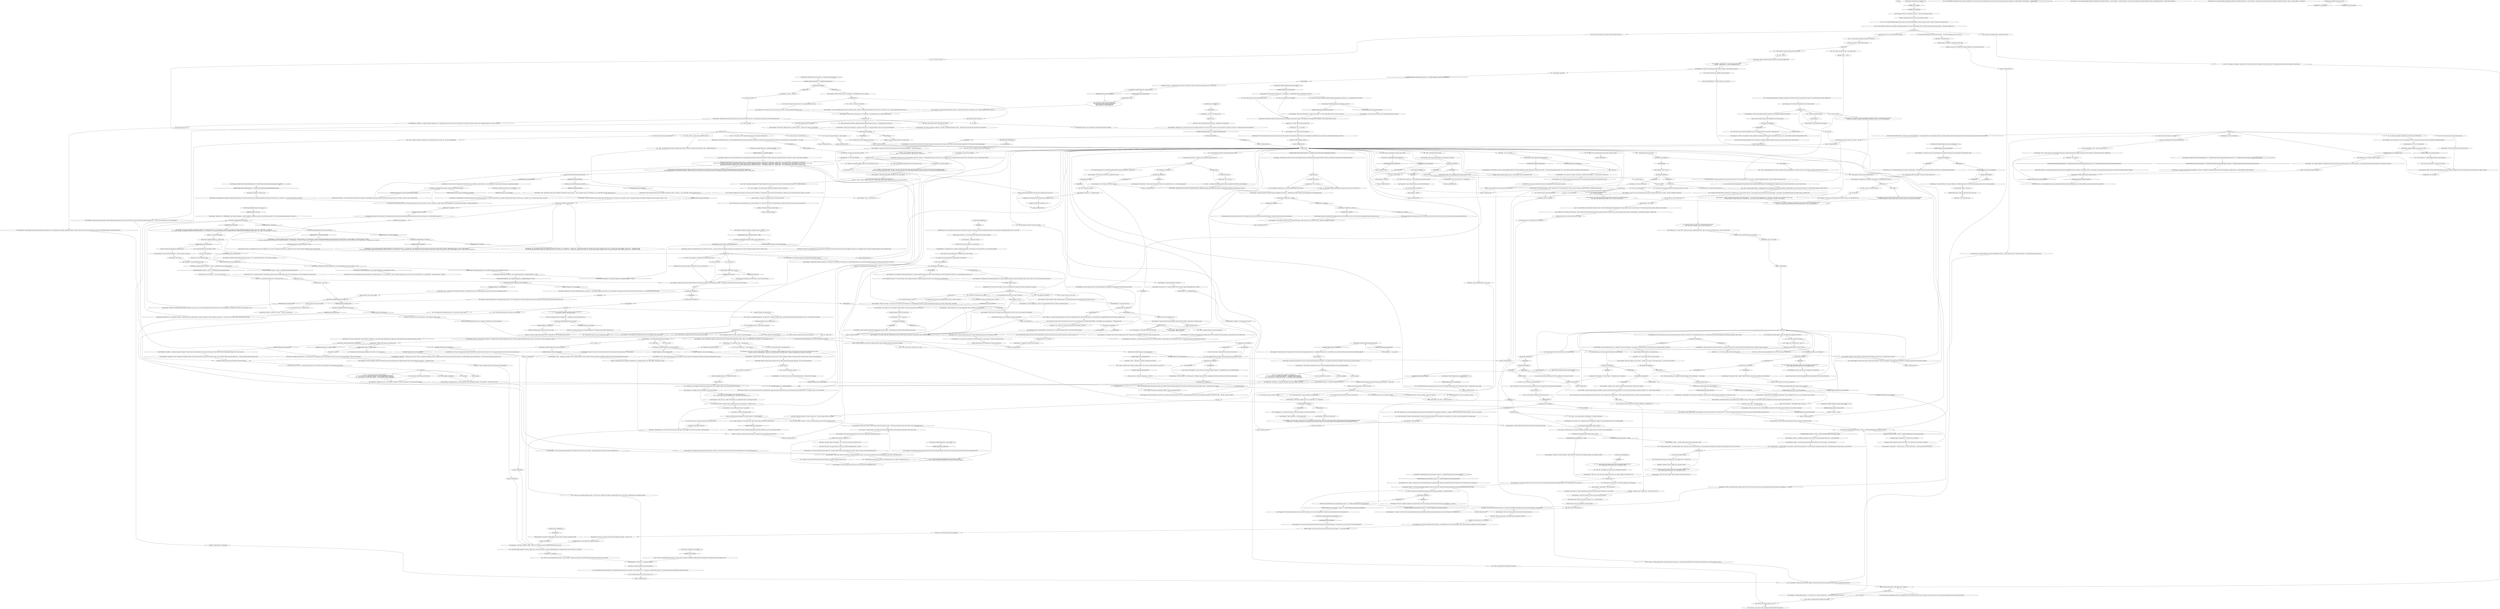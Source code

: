 # VILLAGE / POSSE 2
# the defence part with the big defence hub etc
# ==================================================
digraph G {
	  0 [label="START"];
	  1 [label="input"];
	  2 [label="Cuno: \"I'll make it tight, pig. Don't worry, the Cunn is on it.\""];
	  3 [label="Empathy: He gulps, overcome with awe."];
	  4 [label="You: \"That's right, it was a massacre. They got what was coming to them.\""];
	  5 [label="You: Gulp."];
	  6 [label="Kim Kitsuragi: \"Not as far as I could see. There were other things there, though...\" He turns to you."];
	  7 [label="Jump to: [Untitled hub]"];
	  8 [label="Trant Heidelstam: \"There are species of bees that, under the influence of kairomones, take wasp larvae to their hives. Ants do the same with aphids thinking they're...\" he stops. \"Do you think this is how it's stayed hidden?\""];
	  9 [label="Kim Kitsuragi: \"Yes -- it's very okay.\""];
	  10 [label="Jump to: [Untitled hub (03)]"];
	  11 [label="Untitled hub (03)"];
	  12 [label="Cuno: \"Pig, what the fuck is wrong with you?! Why you choking? Lay it on them! We have it!\""];
	  13 [label="Jean Vicquemare: \"Of course. There *is* no motive...\" He sighs."];
	  14 [label="Jump to: [Kim Kitsuragi: \"\"Also -- we have a sniper's nest wi...\"]"];
	  15 [label="Jean Vicquemare: \"*Masterpiece*...\" He rolls his eyes. \"Get over yourself, Harry -- I can still smell the booze on the wind.\""];
	  16 [label="Kim Kitsuragi: Variable[\"village.posse_percept_alcohol_smell\"]"];
	  17 [label="Variable[\"village.posse_percept_alcohol_smell\"]", shape=diamond];
	  18 [label="!(Variable[\"village.posse_percept_alcohol_smell\"])", shape=diamond];
	  19 [label="Endurance: The iron smell of blood rises to your mouth."];
	  20 [label="Trant Heidelstam: \"You know, Harry -- if I may interrupt -- it would help if you had *evidence*. Any proof -- and I'd play ball here. The PR potential would be quite something for the RCM.\"\n\"You know, Harry -- if I may interrupt again -- it would help if you had *evidence*. Any proof -- and I'd play ball here. The PR potential would be quite something for the RCM.\""];
	  21 [label="Kim Kitsuragi: Variable[\"village.posse_phasmid_limbs\"]"];
	  22 [label="Variable[\"village.posse_phasmid_limbs\"]", shape=diamond];
	  23 [label="!(Variable[\"village.posse_phasmid_limbs\"])", shape=diamond];
	  24 [label="Suggestion: Move on. Don't gloat."];
	  25 [label="Jean Vicquemare: \"Cool. To me it sounds like you got played by Evrart Claire. Duped -- for the hundredth time.\"\n\"Cool. To me it sounds like you got played by Evrart Claire. And it's true -- you *are* his little peone.\""];
	  26 [label="Kim Kitsuragi: Variable[\"village.posse_union_assassination\"]"];
	  27 [label="Variable[\"village.posse_union_assassination\"]", shape=diamond];
	  28 [label="!(Variable[\"village.posse_union_assassination\"])", shape=diamond];
	  29 [label="Kim Kitsuragi: IsCunoInParty()"];
	  30 [label="IsCunoInParty()", shape=diamond];
	  31 [label="!(IsCunoInParty())", shape=diamond];
	  32 [label="Jean Vicquemare: \"Yes, we can *see* the jacket. Fuck the world. Fuck police duty. Fuck Jean Vicquemare -- that's what it says to me. Fuck me. We've been through this.\""];
	  33 [label="Jean Vicquemare: \"Yes, we can see the jacket. 'Hey everybody -- I'm working undercover in a *hard fetish gang*. I don't care about anyone or anything.' We've been through this.\""];
	  34 [label="Jump to: [Untitled hub (03)]"];
	  35 [label="You: \"I also solved the case. It's *solved*. All of it.\""];
	  36 [label="Kim Kitsuragi: Variable[\"plaza.tribunal_rc_dodge_ruud_shot\"] == false"];
	  37 [label="Variable[\"plaza.tribunal_rc_dodge_ruud_shot\"] == false", shape=diamond];
	  38 [label="!(Variable[\"plaza.tribunal_rc_dodge_ruud_shot\"] == false)", shape=diamond];
	  39 [label="Kim Kitsuragi: Variable[\"church.kim_racism_reconciled\"]"];
	  40 [label="Variable[\"church.kim_racism_reconciled\"]", shape=diamond];
	  41 [label="!(Variable[\"church.kim_racism_reconciled\"])", shape=diamond];
	  42 [label="Jean Vicquemare: \"Okay, he did *something*...\""];
	  43 [label="You: \"There was also a dead man -- on the boardwalk. A missing person I found.\""];
	  44 [label="Kim Kitsuragi: It doesn't look like the lieutenant wishes you to push this angle further."];
	  45 [label="Cuno: \"No.\" He does not take the order. \"Cuno's going *all in*.\""];
	  46 [label="You: \"Cuno -- Shush.\""];
	  47 [label="Cuno: \"No.\" He stops you. \"You've explained enough, pig. Cuno takes care of this shit now.\""];
	  48 [label="You: \"Yes. Go home or fuck off.\""];
	  49 [label="Cuno: \"Yeah, spin that real shit, pig. Murder weapon, big boy shit.\"\n\"Mmmhm.\" He nods, looking Vicquemare in the eye. \"Murder weapon, big boy shit. My piggo tried to show you, but you shit the bed.\""];
	  50 [label="Empathy: He's genuinely alarmed now."];
	  51 [label="Jean Vicquemare: \"Who? Who got what was coming to them? The civilians? Lieutenant Kitsuragi? Why are you even *here* after he got shot? What else could you possibly fuck up?\""];
	  52 [label="Authority: Something that proves you haven't completely lost it. Something *solid*. You've *done* things. Good things. List those."];
	  53 [label="Logic: That makes sense, yes."];
	  54 [label="Kim Kitsuragi: \"I tried to... but I only got a blur.\""];
	  55 [label="Cuno: \"Stop squealing on yourself. Cuno *needs* to get out of this shithole.\" He turns to Vicquemare. \"Pig's talking whack to impress you. It didn't go down like that. He done good. Tell them!\""];
	  56 [label="Trant Heidelstam: \"Of course. Excuse me. I just thought it was noteworthy.\""];
	  57 [label="Jean Vicquemare: \"Okay-okay...\" He rubs his temples. \"Will he confess? To *prosecution*? No phasmid weirdness, just straight up confess?\""];
	  58 [label="Jean Vicquemare: \"Klaasje -- as in the suspect Lieutenant Kitsuragi brought in? I've read his reports -- don't fuck with me.\""];
	  59 [label="Kim Kitsuragi: Variable[\"seafort.deserter_health_phasmid\"]  or  Variable[\"seafort.deserter_phasmid_degradation_discussed\"]  or  Variable[\"seafort.deserter_phasmid_caused_randy_discussed\"]"];
	  60 [label="Variable[\"seafort.deserter_health_phasmid\"]  or  Variable[\"seafort.deserter_phasmid_degradation_discussed\"]  or  Variable[\"seafort.deserter_phasmid_caused_randy_discussed\"]", shape=diamond];
	  61 [label="!(Variable[\"seafort.deserter_health_phasmid\"]  or  Variable[\"seafort.deserter_phasmid_degradation_discussed\"]  or  Variable[\"seafort.deserter_phasmid_caused_randy_discussed\"])", shape=diamond];
	  62 [label="Conceptualization: Oh, it's *way* more than that."];
	  63 [label="Jean Vicquemare: \"And none of this can hide the smell of booze on the wind.\" He buttons his jacket."];
	  64 [label="Jump to: [Judit Minot: \"\"Jean, maybe...\" She stops and sigh...\"]"];
	  65 [label="Trant Heidelstam: \"Some kind of a... what were they called? A bower? Yes. Things collected for a mating display. This would indicate a male. But... I don't know of *insects* displaying bowery behaviour.\""];
	  66 [label="Jump to: [IsCunoInParty()]"];
	  67 [label="Jean Vicquemare: \"Literal *cryptozoologists* are involved? That's it. No more phasmid-talk. There's no PR-value in delirium tremens.\""];
	  68 [label="Cuno: \"It will NEVER be seen again! It wasn't seen for a *hundred* years. Fuck Cuno and let's all pretend there was no miracle. We don't need a giant insect, everything is so *good* without it in this fuck-hole...\" He looks around."];
	  69 [label="Volition: The sheer willpower in him MUST be making some dent in their incredulity. Some part of them must be thinking..."];
	  70 [label="Kim Kitsuragi: IsKimHere()"];
	  71 [label="IsKimHere()", shape=diamond];
	  72 [label="!(IsKimHere())", shape=diamond];
	  73 [label="Jean Vicquemare: \"What? Hand Claire the terminal?\""];
	  74 [label="Untitled hub"];
	  75 [label="You: \"Eat the pigs!\""];
	  76 [label="Jean Vicquemare: \"It doesn't matter how I know about *Al Gul*. What matters is -- you're Evrart Claire's messenger now. A *Union man*, as he calls it. He's a *mob boss*, did you know?\"\n\"It doesn't matter how I know about *Al Gul*. What matters is -- you're Evrart Claire's peone now. Just as I said. He's a *mob boss*, did you know?\""];
	  77 [label="Jean Vicquemare: \"Agreed.\""];
	  78 [label="Judit Minot: \"The body was transported to Precinct 41. Our morgue. I had Tillbrook and Mollins take care of funeral arrangements and family-stuff.\""];
	  79 [label="Judit Minot: \"Of course.\" She turns to Vicquemare. \"Call it community outreach, right?\""];
	  80 [label="Kim Kitsuragi: IsHighestCopotype(\"sorry_cop\")"];
	  81 [label="IsHighestCopotype(\"sorry_cop\")", shape=diamond];
	  82 [label="!(IsHighestCopotype(\"sorry_cop\"))", shape=diamond];
	  83 [label="Kim Kitsuragi: \"Odder still -- he is also a Mazovian socio-economist, who believes in liquidating the ruling class. How he reconciles these two points of view, I do not know -- but he is *vocal* on both of them.\""];
	  84 [label="Kim Kitsuragi: \"He apprehended a straggler who stayed hidden for fifty years, ever since the Revolution; who's probably committed other murders over those years...\" He pauses. \"Oh -- and he also discovered a new species.\""];
	  85 [label="Untitled hub (02)"];
	  86 [label="You: \"The curse turned out to be possibly entroponetical. Part of my larger investigation -- into Martinaise itself.\""];
	  87 [label="Kim Kitsuragi: IsKimHere()"];
	  88 [label="IsKimHere()", shape=diamond];
	  89 [label="!(IsKimHere())", shape=diamond];
	  90 [label="Cuno: \"Yo -- Imma stop you right there, fuck-face. It's Cuno-time.\""];
	  91 [label="Jump to: [Untitled hub (03)]"];
	  92 [label="Cuno: \"Yeah -- some fucked up grandpa did it. Fuckin' grandpa in the woods or some shit. Old shit. Cuno doesn't know about that. Look -- the REAL shit here is...\""];
	  93 [label="Jump to: [Untitled hub (04)]"];
	  94 [label="Untitled hub (04)"];
	  95 [label="Composure: His hand is shaking with rage and excitement."];
	  96 [label="Jean Vicquemare: \"I don't know. I zoned out. Harry --\" He turns you. \"Did you just pick up some island bum and pin it on him?\""];
	  97 [label="Untitled hub"];
	  98 [label="Trant Heidelstam: \"Actually, you know -- this would indicate it was a male. This is far from anything in my field, but I think such nests are called 'bowers'. They are for attracting mates.\""];
	  99 [label="Trant Heidelstam: \"Interesting... Then it is *especially* vulnerable to disease. A single strain of bacteria could wipe out the entire species. We're *probably* talking conservation efforts here...\" He looks around, quickly assessing the coast."];
	  100 [label="Judit Minot: \"This would really help with some of the... *problems* we've been having.\""];
	  101 [label="Trant Heidelstam: \"We can still work 'Cop Discovers New Species' in there. I know a good guy in La Majeste. But only *after* the École Supérieure people find it. This *cannot* be done by fringe people.\""];
	  102 [label="Jean Vicquemare: \"What was that?\" He cups his ear -- the wind blows. \"It sounded like you set up a night club in the church.\""];
	  103 [label="Kim Kitsuragi: IsCunoInParty()"];
	  104 [label="IsCunoInParty()", shape=diamond];
	  105 [label="!(IsCunoInParty())", shape=diamond];
	  106 [label="Jean Vicquemare: \"I'm 100% sure it didn't *turn out* to be that. You know, cut the amateur entroponetic two-millimetre-hole shit -- this isn't Paradox B. We're a police force.\""];
	  107 [label="You: \"The state he's in now? I don't know. But *we* got a confession -- he confessed to us.\""];
	  108 [label="Untitled hub (03)"];
	  109 [label="Kim Kitsuragi: \"No, detective -- we *have* a motive...\" He gestures for you to speak up."];
	  110 [label="Kim Kitsuragi: \"*Possibly* induced,\" he corrects you. \"But even without that -- this man spent fifty years on the islands in the bay. In solitude. Loathing what Revachol has become. There's plenty for prosecution to pick from in terms of motive.\""];
	  111 [label="You: \"It's more than that -- a perfect folding mechanism. Like the phasmid.\""];
	  112 [label="Inland Empire: Way, *way* more."];
	  113 [label="Jean Vicquemare: \"It doesn't hide the smell of booze on the wind either.\" He buttons his jacket."];
	  114 [label="Kim Kitsuragi: IsCunoInParty()"];
	  115 [label="IsCunoInParty()", shape=diamond];
	  116 [label="!(IsCunoInParty())", shape=diamond];
	  117 [label="Jean Vicquemare: \"What?\" He lowers his voice. \"On behalf of...\""];
	  118 [label="You: \"The fatso.\""];
	  119 [label="You: \"It was an accident.\""];
	  120 [label="You: \"I masterminded a solution to an unsolvable problem.\""];
	  121 [label="Jean Vicquemare: \"Great. Thanks.\" He turns to you. \"You snorted the drugs. I know you did. Fuck it. It's all right. I mean -- honestly. *Anything* but the drink.\""];
	  122 [label="Perception (Hearing): You hear gasps beneath the howling of the wind."];
	  123 [label="Reaction Speed: In his mind he's already planning a nature reserve and *knows a good guy* for that."];
	  124 [label="Kim Kitsuragi: Variable[\"village.posse_union_assassination\"]"];
	  125 [label="Variable[\"village.posse_union_assassination\"]", shape=diamond];
	  126 [label="!(Variable[\"village.posse_union_assassination\"])", shape=diamond];
	  127 [label="Savoir Faire: It could maybe roll it? Like a dung-beetle."];
	  128 [label="Jump to: [Untitled hub (03)]"];
	  129 [label="POSSE 2"];
	  130 [label="Authority: He thinks of apologizing but decides against it."];
	  131 [label="You: That's not a good idea."];
	  132 [label="Kim Kitsuragi: \"The RCM consists of policemen of the state that *is*. So -- a little discrepancy there.\" He turns back to Vicquemare."];
	  133 [label="Kim Kitsuragi: \"It's worrying. Especially in light of his political views. Detective Du Bois is -- as you may know -- a fascist. A far-right woman-hater and, of course, also into race-stuff. Which -- for a police officer --\" He shakes his head. \"Not good.\""];
	  134 [label="Kim Kitsuragi: Variable[\"village.posse_2_ultraliberal_highest\"]"];
	  135 [label="Variable[\"village.posse_2_ultraliberal_highest\"]", shape=diamond];
	  136 [label="!(Variable[\"village.posse_2_ultraliberal_highest\"])", shape=diamond];
	  137 [label="Kim Kitsuragi: Variable[\"seafort.deserter_health_phasmid\"]  or  Variable[\"seafort.deserter_phasmid_degradation_discussed\"]"];
	  138 [label="Variable[\"seafort.deserter_health_phasmid\"]  or  Variable[\"seafort.deserter_phasmid_degradation_discussed\"]", shape=diamond];
	  139 [label="!(Variable[\"seafort.deserter_health_phasmid\"]  or  Variable[\"seafort.deserter_phasmid_degradation_discussed\"])", shape=diamond];
	  140 [label="You: \"The killer -- Lilianovich Dros -- we have a strong motive for him.\"\n\"The killer -- Lilianovich Dros -- I have a strong motive for him.\""];
	  141 [label="Esprit de Corps: 'Cut it out' is indeed what he is thinking."];
	  142 [label="You: \"Uh -- big boy shit?\""];
	  143 [label="You: \"It had gathered *items* in its nest: behold, a passport.\""];
	  144 [label="Kim Kitsuragi: Variable[\"auto.is_snowing\"]"];
	  145 [label="Variable[\"auto.is_snowing\"]", shape=diamond];
	  146 [label="!(Variable[\"auto.is_snowing\"])", shape=diamond];
	  147 [label="Cuno: \"Why are you not fucking shitting yourselves -- what's wrong?!\" He glares at the officers standing silently in the rain. The water is coming down hard, washing the concrete..."];
	  148 [label="Logic: It's not going well. Present something now -- something sane and clear. Make your case."];
	  149 [label="Jean Vicquemare: \"You went in drunk and you got yourself shot -- and others killed.\" He sighs, then continues more calmly: \"Why are you even *here* after Kitsuragi got shot?\""];
	  150 [label="Kim Kitsuragi: Variable[\"village.posse_2_logic_sane\"]"];
	  151 [label="Variable[\"village.posse_2_logic_sane\"]", shape=diamond];
	  152 [label="!(Variable[\"village.posse_2_logic_sane\"])", shape=diamond];
	  153 [label="Jean Vicquemare: \"This is *not* a joke. We *will* dump you, Harry. We will leave you here -- and you'll be just another bum on the coast. Take this as your *trial*. Stop fucking around.\""];
	  154 [label="Volition: Stop taking this abuse. YOU. SOLVED. THE. CASE."];
	  155 [label="Trant Heidelstam: \"Of course. As I said, I'm only guessing. *I* didn't see it.\" He pauses, turning something over in his head. \"It must be robust, if it can move a whole helmet with its limbs...\"\n\"Of course. As I said, I'm only guessing. *I* didn't see it. It must be robust, if it can move *that*,\" he points to the helmet you're wearing, \"with its limbs.\""];
	  156 [label="Trant Heidelstam: He nods. \"At that size, this creature would have a lot of surface area to put neurons into. It's basic geometry.\""];
	  157 [label="Trant Heidelstam: \"Of course. I'm getting ahead of myself. Stick insects have primitive nervous systems. Still -- this creature would have a lot of surface area to put neurons into...\""];
	  158 [label="Trant Heidelstam: \"Incredible...\" he repeats, turning to Vicquemare. \"It's a toughie that you don't have a photo. This would look very, very flashy in the papers. None of it says *vigilante murderers* to me at all. Great PR.\""];
	  159 [label="You: \"Wait -- when did you do this?\""];
	  160 [label="Kim Kitsuragi: Variable[\"TASK.fridge_victims_body_done\"]"];
	  161 [label="Variable[\"TASK.fridge_victims_body_done\"]", shape=diamond];
	  162 [label="!(Variable[\"TASK.fridge_victims_body_done\"])", shape=diamond];
	  163 [label="Rhetoric: Get the kid in line. You could use his help here."];
	  164 [label="Cuno: \"Yeah, suit. Check this shit out -- the merc was bangin' some chick he wanted to bang. So he shot him. Chick's called Klaasje.\""];
	  165 [label="You: \"He's a trained sniper. The weapon he used is more than capable of making the shot.\"\n\"He's a trained sniper. The weapon he used -- the ballistics match.\""];
	  166 [label="Jean Vicquemare: \"Jealousy... I thought this Lilianovich was an old man. To have been hiding for fifty years... seventy-something?\""];
	  167 [label="Perception (Smell): God dammit, doesn't it ever *leave*?! It *is* there! Like, in your bones or something..."];
	  168 [label="Electrochemistry: It's just a little celebration."];
	  169 [label="Cuno: \"There's a fucking FOUR-TON MANTIS on the island.\""];
	  170 [label="You: \"It was completely white on the inside, but brown and beige on the outside. Like reeds.\""];
	  171 [label="Untitled hub (02)"];
	  172 [label="Jean Vicquemare: \"It's a scope. From a gun. Nothing about this even *remotely* proves the existence of a giant insect. Here's my theory, Harry.\""];
	  173 [label="Trant Heidelstam: \"Plants turning into bugs *is* a typical hallucination. Arche-typical even, dating back to many ancient tribal societies.\""];
	  174 [label="You: Just nod."];
	  175 [label="Trant Heidelstam: \"For the sake of political neutrality I would like to *not* partake in anything Union-related.\""];
	  176 [label="You: \"I just told some people some things. No big deal. Things are calmer now.\""];
	  177 [label="Judit Minot: \"God... Calm down, Jean.\""];
	  178 [label="Jump to: [Untitled hub (03)]"];
	  179 [label="Kim Kitsuragi: CheckEquipped(\"jacket_pissflaubert\")"];
	  180 [label="CheckEquipped(\"jacket_pissflaubert\")", shape=diamond];
	  181 [label="!(CheckEquipped(\"jacket_pissflaubert\"))", shape=diamond];
	  182 [label="Jean Vicquemare: \"Talked? Okay. What you're giving us -- it's not news. It's not proof. Or an observation. It's a cryptozoological factoid. You can get it from Paradox B, Aquarius, any *mystery* station. Here's *my* theory.\""];
	  183 [label="Kim Kitsuragi: \"Wait, it's better if I...\" he says in a lowered voice."];
	  184 [label="Kim Kitsuragi: \"Well...\" A cold gust of wind. He pulls up his collar. \"The drinking, the lost gun, also losing his badge -- that's all true. *And* he's been drinking on the job.\""];
	  185 [label="Kim Kitsuragi: \"Odder still -- he is also an ultraliberal 'hustler' who is always...\" The lieutenant pinches the root of his nose. \"*On the grind.* How he reconciles these two points of view, I do not know -- but he is vocal about both of them.\""];
	  186 [label="Kim Kitsuragi: \"Other than that one time, he has tirelessly worked on the case. And he solved it. We have a confession, a murder weapon, *and* the perpetrator -- locked on the island right now, awaiting transportation.\""];
	  187 [label="Trant Heidelstam: \"A... new species?\""];
	  188 [label="Kim Kitsuragi: \"A colossal stick insect. It was on the island, camouflaged as the reeds. It... unfolded from the reeds. I think we may be dealing with the Insulindian phasmid.\""];
	  189 [label="Judit Minot: \"So it *is* connected...?\""];
	  190 [label="You: \"Also, the phasmid was female. The reeds are its nest.\""];
	  191 [label="You: \"The previous head of the Débardeurs' Union was assassinated by *our* killer.\""];
	  192 [label="Cuno: \"Yeah, big shit.\" He nods and crosses his arms, regally. \"Now listen up suit-fuck. You're gonna shit yourself, because it's gonna get wacko-natural.\""];
	  193 [label="Untitled hub (02)"];
	  194 [label="Judit Minot: \"Lieutenant. Really... I...\""];
	  195 [label="Cuno: \"Yeah, big shit. We taking them *all* down. We cleaning this shit up.\" He nods and crosses his arms, regally. \"Now listen up suit-fuck. You're gonna shit yourself, because it's gonna get wacko-natural.\""];
	  196 [label="You: \"Wait. It's *not* going to get that. Let me...\""];
	  197 [label="Jean Vicquemare: \"What?!\" he scoffs, then turns to you. \"Sorry, kid, me and Harry need to...\""];
	  198 [label="Kim Kitsuragi: Variable[\"auto.is_raining\"]"];
	  199 [label="Variable[\"auto.is_raining\"]", shape=diamond];
	  200 [label="!(Variable[\"auto.is_raining\"])", shape=diamond];
	  201 [label="Untitled hub (05)"];
	  202 [label="Kim Kitsuragi: Variable[\"ice.andre_ok_drug_lab\"]  or  Variable[\"ice.andre_logic_cut\"]"];
	  203 [label="Variable[\"ice.andre_ok_drug_lab\"]  or  Variable[\"ice.andre_logic_cut\"]", shape=diamond];
	  204 [label="!(Variable[\"ice.andre_ok_drug_lab\"]  or  Variable[\"ice.andre_logic_cut\"])", shape=diamond];
	  205 [label="Jean Vicquemare: \"Without it...\" He shakes his head."];
	  206 [label="Kim Kitsuragi: \"When you were out.\""];
	  207 [label="You: \"Yeah, and the club is called *Disco Elysium*.\"\n\"Yeah, and the club is called *No Truce with the Furies*.\"\n\"Yeah, and the club is called *Revachol West*.\"\n\"Yeah, and the club is called *The Return*.\""];
	  208 [label="Jump to: [Untitled hub (03)]"];
	  209 [label="Jean Vicquemare: \"What was that?\" He cups his ear -- the wind blows. \"It sounded like you set up a night club in the church.\""];
	  210 [label="Kim Kitsuragi: \"There was a *fridge* we needed. And a possible witness. He was just chasing a lead and ended up advising a local shopkeeper -- it was okay.\""];
	  211 [label="Kim Kitsuragi: Variable[\"village.posse_used_anomaly_as_excuse\"]  or  Variable[\"village.posse_church_hole_mentioned\"]"];
	  212 [label="Variable[\"village.posse_used_anomaly_as_excuse\"]  or  Variable[\"village.posse_church_hole_mentioned\"]", shape=diamond];
	  213 [label="!(Variable[\"village.posse_used_anomaly_as_excuse\"]  or  Variable[\"village.posse_church_hole_mentioned\"])", shape=diamond];
	  214 [label="Trant Heidelstam: \"The custom started in Graad, where they have patronyms: Krasovich, Larsovich, etc. The revolutionaries saw this as a chauvinist atavism so they used matronyms, derived from the mother's name, instead.\""];
	  215 [label="You: \"Cuno. Keep your head in the game.\""];
	  216 [label="Kim Kitsuragi: IsKimHere()"];
	  217 [label="IsKimHere()", shape=diamond];
	  218 [label="!(IsKimHere())", shape=diamond];
	  219 [label="You: \"He's a trained sniper. The weapon he used is more than capable of making the shot.\"\n\"He's a trained sniper. The weapon he used -- the ballistics match.\""];
	  220 [label="Jean Vicquemare: \"And it worked? He got a war going?\""];
	  221 [label="Inland Empire: It's *way* more than that."];
	  222 [label="You: \"It's *way* more than that. It will win me Dora back.\""];
	  223 [label="Jean Vicquemare: \"*Perfect folding mechanism*...\" He rolls his eyes. \"Get over yourself, Harry -- I can still smell the booze on the wind.\""];
	  224 [label="You: \"Oh yeah, it's going to get wacko-natural. Tell him.\""];
	  225 [label="Suggestion: They're not going to consider more than one piece of evidence -- choose wisely."];
	  226 [label="Untitled hub"];
	  227 [label="You: \"Maybe I got too deep into what the cryptozoologists were telling me...\""];
	  228 [label="Jump to: [Untitled hub (03)]"];
	  229 [label="Untitled hub (02)"];
	  230 [label="Kim Kitsuragi: \"He didn't quite *solve* it -- he cross-pollinated information between the company rep and Evrart. Until the rep came to see that the Union desires war. At which point Mrs. Messier decided to...\" He shrugs."];
	  231 [label="Reaction Speed: There is *no* challenging the fury the kid is about to unleash."];
	  232 [label="You: \"I moved information between the company rep and Evrart. Until the rep came to see that the Union *wants* war. At which point Mrs. Messier decided to go.\""];
	  233 [label="Kim Kitsuragi: \"He did everything he could,\" the lieutenant interrupts him. \"*We* did everything we could. The company hired unvetted mercenaries. Lieutenant Du Bois got between them and the locals.\""];
	  234 [label="Kim Kitsuragi: \"And then there's the motor carriage in the sea -- something I was *not* present for...\" He breathes in sharply. \"But -- despite all this -- he is a great detective. One of the best I've seen, in fact.\"\n\"And then there's the motor carriage in the sea, and the drugs, of course, some kind of anti-radiation drug he uses to induce visions...\" He breathes in sharply. \"But -- despite all this -- he is a great detective. One of the best I've seen, in fact.\"\n\"And then there's the motor carriage in the sea, and the drugs, of course -- amphetamine, mostly...\" He breathes in sharply. \"But -- despite all this -- he is a great detective. One of the best I've seen, in fact.\"\n\"And then there's the motor carriage in the sea, and the constant smoking everywhere, all the time...\" He breathes in sharply. \"But -- despite all this -- he is a great detective. One of the best I've seen, in fact.\""];
	  235 [label="Jean Vicquemare: \"...\""];
	  236 [label="Kim Kitsuragi: \"I know this sounds fantastic. But I'm a four times decorated lieutenant of the RCM. I do not make up encounters with *cryptids* to spice up my day. I am very, very sane.\""];
	  237 [label="You: \"Boom. Boom. Boom.\""];
	  238 [label="You: \"It's incredible. But it was real.\""];
	  239 [label="Kim Kitsuragi: \"It's worrying. Especially considering his political views. Detective Du Bois is -- as you may know -- a Mazovian socio-economist. He wants to liquidate the ruling class. Which -- again -- for a police officer... is a little odd.\"\n\"It's worrying. Especially considering his political views. Detective Du Bois is -- as you may know -- a Mazovian socio-economist. He's even gotten involved in a highly theoretical underground reading group. Which -- again -- for a police officer... is unusual.\""];
	  240 [label="You: \"It had gathered *items* in its nest: a helmet, a scope, and a passport.\""];
	  241 [label="Cuno: \"Yo, Cuno feels like you weren't really *listening* to Cuno.\" He drills his left temple with his index finger. \"You were hearin' -- but you weren't listenin'. F***y f*g and the armour boys came to Martinaise to fuck shit up.\""];
	  242 [label="Authority: Something that proves you haven't lost your mind."];
	  243 [label="Kim Kitsuragi: Variable[\"village.posse_2_logic_sane\"]"];
	  244 [label="Variable[\"village.posse_2_logic_sane\"]", shape=diamond];
	  245 [label="!(Variable[\"village.posse_2_logic_sane\"])", shape=diamond];
	  246 [label="Jean Vicquemare: \"What is this man -- eighty? Ninety? What are we talking about here? A *octogenarian* sniper?\""];
	  247 [label="Kim Kitsuragi: \"Actually -- you didn't.\""];
	  248 [label="Jean Vicquemare: \"Of course, lieutenant. Of course. We should treat the case and the phasmid as completely separate from each other. People are not going to...\" He shakes his head."];
	  249 [label="Trant Heidelstam: \"Incredible...\" he repeats, turning to Vicquemare. \"The PR value of this is exceptional. 'Cop Discovers New Species.' Maybe even: 'Discovers the Insulindian Phasmid.' No... That's too much.\""];
	  250 [label="Trant Heidelstam: \"Absolutely -- this is great. This does not say 'vigilante murderers' to me at all. This says: science, news, human interest.\" He smiles. \"You know, it's a really good thing you have that photo.\""];
	  251 [label="Kim Kitsuragi: IsCunoInParty()"];
	  252 [label="IsCunoInParty()", shape=diamond];
	  253 [label="!(IsCunoInParty())", shape=diamond];
	  254 [label="Jump to: [Untitled hub (03)]"];
	  255 [label="Jean Vicquemare: \"Yeah, I'm not going to waste more time with this -- whatever it was, it wasn't entroponetical, or a giant bug. Cut the Paradox B shit, we're a police force.\""];
	  256 [label="Logic: This is good. They can't deny it."];
	  257 [label="Jump to: [Untitled hub (03)]"];
	  258 [label="You: \"It's my masterpiece. They'll teach this in cop-school.\""];
	  259 [label="You: \"Vrrr... Viva la Revolución!\""];
	  260 [label="Kim Kitsuragi: CheckEquipped(\"jacket_fucktheworld\")"];
	  261 [label="CheckEquipped(\"jacket_fucktheworld\")", shape=diamond];
	  262 [label="!(CheckEquipped(\"jacket_fucktheworld\"))", shape=diamond];
	  263 [label="Jump to: [IsKimHere()]"];
	  264 [label="Kim Kitsuragi: IsCunoInParty()"];
	  265 [label="IsCunoInParty()", shape=diamond];
	  266 [label="!(IsCunoInParty())", shape=diamond];
	  267 [label="Jump to: [Untitled hub]"];
	  268 [label="Rhetoric: It's so much better if he does this. A million times better."];
	  269 [label="Kim Kitsuragi: \"Detective, it's better if *I* do that...\" he says in a lowered voice."];
	  270 [label="Kim Kitsuragi: \"He did so at considerable risk to his own life. He was shot -- not once, but twice. We stopped an execution, not a negotiation. The loss of life was minimal compared to what it could have been.\""];
	  271 [label="Kim Kitsuragi: \"On the case?\""];
	  272 [label="Kim Kitsuragi: IsHighestCopotype(\"apocalypse_cop\")"];
	  273 [label="IsHighestCopotype(\"apocalypse_cop\")", shape=diamond];
	  274 [label="!(IsHighestCopotype(\"apocalypse_cop\"))", shape=diamond];
	  275 [label="Kim Kitsuragi: IsHighestPolitical(\"communist\")"];
	  276 [label="IsHighestPolitical(\"communist\")", shape=diamond];
	  277 [label="!(IsHighestPolitical(\"communist\"))", shape=diamond];
	  278 [label="Kim Kitsuragi: \"It's just strange. Especially in light of his political views. Detective Du Bois is -- as you may know -- a true blue moralist. A man of the centre. Not prone to political outbursts. Which is commendable. But also... at odds with his behaviour.\""];
	  279 [label="Kim Kitsuragi: Variable[\"seafort.deserter_rc_logic_link_between_des_and_edgar\"]"];
	  280 [label="Variable[\"seafort.deserter_rc_logic_link_between_des_and_edgar\"]", shape=diamond];
	  281 [label="!(Variable[\"seafort.deserter_rc_logic_link_between_des_and_edgar\"])", shape=diamond];
	  282 [label="Kim Kitsuragi: Variable[\"auto.is_snowing\"]"];
	  283 [label="Variable[\"auto.is_snowing\"]", shape=diamond];
	  284 [label="!(Variable[\"auto.is_snowing\"])", shape=diamond];
	  285 [label="You: \"So what do you say? Wanna take this hot shit back?\" (Point to yourself.)"];
	  286 [label="Hand/Eye Coordination: He means murder weapon."];
	  287 [label="Drama: Don't tell him about the phasmid. He *will not* believe it. IT. DIDN'T. HAPPEN."];
	  288 [label="You: \"Just a hunch.\""];
	  289 [label="Trant Heidelstam: \"Well -- then it wouldn't matter if it's male or female. The bower would just be rudimentary behaviour from before the parthenogenetic mutation.\""];
	  290 [label="Jean Vicquemare: \"It needs to be white coats and glassware for this fly. We need professionals...\" He looks at the reeds."];
	  291 [label="Jump to: [Untitled hub (03)]"];
	  292 [label="Untitled hub (03)"];
	  293 [label="Jump to: [Untitled hub (03)]"];
	  294 [label="You: \"Yeah, I reinvigorated the local nightlife.\""];
	  295 [label="Jump to: [Trant Heidelstam: \"\"Of course. Excuse me. I just thoug...\"]"];
	  296 [label="Cuno: \"Fucking snitch binoclard...\" He collects himself. \"Yeah -- that chick. Get over it pig, she didn't do it. It was grandpa on the island. Merc was fuckin' her and he couldn't hack it. Cuno can hack it.\""];
	  297 [label="Physical Instrument: This left a mark. They can't deny it, son -- you got the bastard."];
	  298 [label="Inland Empire: That's it. The verdict."];
	  299 [label="Jump to: [Jean Vicquemare: \"\"Fine. Brilliant theory. A real mas...\"]"];
	  300 [label="Rhetoric: Put the best proof forth. As solid as you've got."];
	  301 [label="Jean Vicquemare: \"Okay. One question -- how do you know that?\""];
	  302 [label="You: \"This was there.\" (Show him the helmet.)\n\"This was there.\" (Point to your head.)"];
	  303 [label="Jump to: [Untitled hub (03)]"];
	  304 [label="You: Keep it to yourself."];
	  305 [label="Kim Kitsuragi: IsHighestCopotype(\"superstar_cop\")"];
	  306 [label="IsHighestCopotype(\"superstar_cop\")", shape=diamond];
	  307 [label="!(IsHighestCopotype(\"superstar_cop\"))", shape=diamond];
	  308 [label="Kim Kitsuragi: IsHighestPolitical(\"ultraliberal\")"];
	  309 [label="IsHighestPolitical(\"ultraliberal\")", shape=diamond];
	  310 [label="!(IsHighestPolitical(\"ultraliberal\"))", shape=diamond];
	  311 [label="Untitled hub"];
	  312 [label="Kim Kitsuragi: \"Detective?\" He turns to you."];
	  313 [label="Kim Kitsuragi: \"It's just strange. Especially in light of his political views. Detective Du Bois is -- as you may know -- a true blue moralist. A man of the centre. Not prone to political outbursts. Which is commendable. But also... at odds with his behaviour.\"\n\"It's just strange. Especially in light of his political views. Detective Du Bois is -- as you may know -- a true blue moralist. He recently attempted to contact a Coalition warship in order to assign 'la responsabilité', which is commendable. But also... at odds with his own behaviour.\""];
	  314 [label="You: \"He may have committed *other* murders over the years.\""];
	  315 [label="Jean Vicquemare: \"This sounds insane, Harry. What did you *do* on that island?\""];
	  316 [label="Judit Minot: \"Speak up, lieutenant,\" she tries to reassure you. \"It's okay. I believe there was a straggler.\""];
	  317 [label="Trant Heidelstam: \"Female? What makes you think so?\""];
	  318 [label="Trant Heidelstam: \"As in cloning itself? What makes you think so?\""];
	  319 [label="Jump to: [Untitled hub (03)]"];
	  320 [label="Cuno: \"Get off the church-shit. It's making you sound crazy.\""];
	  321 [label="Kim Kitsuragi: IsKimHere()"];
	  322 [label="IsKimHere()", shape=diamond];
	  323 [label="!(IsKimHere())", shape=diamond];
	  324 [label="You: \"Yeah! And I discovered a hitherto unexplored entroponetical phenomenon in there too -- a two-millimetre hole in the world.\""];
	  325 [label="Jean Vicquemare: \"*Why*? That's not what you were supposed to do here.\""];
	  326 [label="Judit Minot: \"Jean -- it *is* his style.\""];
	  327 [label="You: \"He's a trained sniper. The weapon he used is more than capable of making the shot.\"\n\"He's a trained sniper. The weapon he used -- the ballistics match.\""];
	  328 [label="Kim Kitsuragi: IsKimHere()"];
	  329 [label="IsKimHere()", shape=diamond];
	  330 [label="!(IsKimHere())", shape=diamond];
	  331 [label="Jean Vicquemare: \"Jealousy? He's what -- eighty? *Ninety*? Didn't you say he's been in hiding since the Revolution?\""];
	  332 [label="You: \"I'm still not *completely* satisfied with it. It could be just a *little* neater.\""];
	  333 [label="Jump to: [seafort.deserter_bullet_connection]"];
	  334 [label="Jean Vicquemare: \"That's not how personal relationships work, Harry. You found a straggler. The first since the Thirties. Kudos. But that doesn't *change* anything.\""];
	  335 [label="Kim Kitsuragi: Variable[\"village.posse_trant_matronym\"]"];
	  336 [label="Variable[\"village.posse_trant_matronym\"]", shape=diamond];
	  337 [label="!(Variable[\"village.posse_trant_matronym\"])", shape=diamond];
	  338 [label="Kim Kitsuragi: IsCunoInParty()"];
	  339 [label="IsCunoInParty()", shape=diamond];
	  340 [label="!(IsCunoInParty())", shape=diamond];
	  341 [label="You: \"*This* is especially strange.\" (Show him the passport.)"];
	  342 [label="Jean Vicquemare: \"With a corpse? That's it. No more phasmid-talk. There's no PR-value in delirium tremens.\""];
	  343 [label="Kim Kitsuragi: IsKimHere()"];
	  344 [label="IsKimHere()", shape=diamond];
	  345 [label="!(IsKimHere())", shape=diamond];
	  346 [label="Jean Vicquemare: \"Sounds like you got *played*, Harry. Because you were off your tits on Al Gul.\""];
	  347 [label="Jean Vicquemare: \"Is that why you want us to investigate the assassination of the previous Union head thing? To get off Evrart's hook?\""];
	  348 [label="Rhetoric: Dammit. Not *that* jacket, the one you got for the Doom Spiral. Forget it... It's not worth the effort."];
	  349 [label="You: \"Cuno's a street kid I helped.\""];
	  350 [label="Authority: It's still a point for you. No denying it."];
	  351 [label="Kim Kitsuragi: Variable[\"plaza.tribunal_shoulder_wound_avoided_cuirass\"]"];
	  352 [label="Variable[\"plaza.tribunal_shoulder_wound_avoided_cuirass\"]", shape=diamond];
	  353 [label="!(Variable[\"plaza.tribunal_shoulder_wound_avoided_cuirass\"])", shape=diamond];
	  354 [label="Kim Kitsuragi: IsTHCPresent(\"sorry_cop\")"];
	  355 [label="IsTHCPresent(\"sorry_cop\")", shape=diamond];
	  356 [label="!(IsTHCPresent(\"sorry_cop\"))", shape=diamond];
	  357 [label="Kim Kitsuragi: \"He can talk human beings into telling him anything. And he doesn't stop. In all the time I've spent with him, he has not once stopped working on the case. He is tireless. Madly driven.\"\n\"He can talk human beings into telling him *everything*. And he doesn't stop. In all the time I've spent with him, he has not once stopped pursuing leads, however far-fetched and tangential. He is tireless. Madly driven.\""];
	  358 [label="Jean Vicquemare: \"...\""];
	  359 [label="You: \"It's probably not connected per se -- but the perpetrator knew of its existence.\""];
	  360 [label="You: \"It may only be a small thing, but I found a man's jacket!\""];
	  361 [label="Jean Vicquemare: \"You're right. It's *is* a small thing.\" He looks around. \"Does anyone care? About a jacket? No one?\""];
	  362 [label="Kim Kitsuragi: IsCunoInParty()"];
	  363 [label="IsCunoInParty()", shape=diamond];
	  364 [label="!(IsCunoInParty())", shape=diamond];
	  365 [label="Cuno: \"Smoked all those dinky fuckers. Saved this shit -- Martinaise shit. I see he's mournin' and shit.... His main pig got semi-wasted. Sent to the boo-boo-mobile -- Cuno steps up. Cuno fucking FILLS those shoes. Big boy shoes -- Detective Cuno.\""];
	  366 [label="You: \"Cuno, if you're going to interrupt -- make it snappier.\""];
	  367 [label="Jean Vicquemare: \"A straggler -- from the Revolution?\" He sounds incredulous."];
	  368 [label="Perception (Sight): His eyes are welling up now."];
	  369 [label="Cuno: \"Why are you not fucking shitting yourselves -- what's wrong?!\" He glares at the officers standing silently in the falling snow. They look back at him, seemingly at a loss."];
	  370 [label="Untitled hub (02)"];
	  371 [label="You: \"It's wild. But I have a confession *and* a murder weapon. He's on the island now -- waiting for arrest.\""];
	  372 [label="Jean Vicquemare: \"This sounds insane, Harry. What did you *do* on that island? What happened to you?\""];
	  373 [label="Authority: It's not going well. You have to present something sane and forceful. Make your case. You've done stuff. Good stuff."];
	  374 [label="Jean Vicquemare: \"This sounds hysterical, Harry. What did you *do* on that island? What happened to you?\""];
	  375 [label="You: \"It had gathered *items* in its nest: a helmet, a scope, and a passport.\""];
	  376 [label="You: \"I think it emits a chemical that makes it look even more like the reeds.\""];
	  377 [label="Kim Kitsuragi: \"Because I'm a police detective. And manufacturing drugs is *illegal*.\""];
	  378 [label="You: \"Uhm... Okay then.\""];
	  379 [label="You: \"Nothing. It's not important.\""];
	  380 [label="Inland Empire: It's *definitely* your style to solve *side-shit*."];
	  381 [label="Judit Minot: \"So... it *is* what a soldier of the ICM would be called.\""];
	  382 [label="Kim Kitsuragi: Variable[\"village.posse_deserter_auth_cuno_explain\"]"];
	  383 [label="Variable[\"village.posse_deserter_auth_cuno_explain\"]", shape=diamond];
	  384 [label="!(Variable[\"village.posse_deserter_auth_cuno_explain\"])", shape=diamond];
	  385 [label="Kim Kitsuragi: Variable[\"TASK.arrest_klaasje_done\"] == false"];
	  386 [label="Variable[\"TASK.arrest_klaasje_done\"] == false", shape=diamond];
	  387 [label="!(Variable[\"TASK.arrest_klaasje_done\"] == false)", shape=diamond];
	  388 [label="Kim Kitsuragi: IsKimHere()"];
	  389 [label="IsKimHere()", shape=diamond];
	  390 [label="!(IsKimHere())", shape=diamond];
	  391 [label="Kim Kitsuragi: IsCunoInParty()"];
	  392 [label="IsCunoInParty()", shape=diamond];
	  393 [label="!(IsCunoInParty())", shape=diamond];
	  394 [label="You: \"No. I know what I saw. It was *real*.\""];
	  395 [label="Untitled hub"];
	  396 [label="Jump to: [Untitled hub (03)]"];
	  397 [label="Jean Vicquemare: \"Yes-yes. Fallen through a gap in the boardwalk, drunk.\""];
	  398 [label="Cuno: \"You fucking twisting his words again! My pig's wasn't *duped*. This pig's fucking *mastermind* shit. He doesn't do like that. He doesn't get fucked. Tell em --\" He gestures for you to speak."];
	  399 [label="Inland Empire: Win *who* back, you don't even know her name!"];
	  400 [label="Cuno: \"Yeah,\" he agrees, giving you a quick look. \"Cuno's been around, seen shit, *real* shit -- he's not a fucking toddler!\""];
	  401 [label="Jean Vicquemare: The man sighs. Deeply."];
	  402 [label="Kim Kitsuragi: IsTHCPresent(\"communist\")"];
	  403 [label="IsTHCPresent(\"communist\")", shape=diamond];
	  404 [label="!(IsTHCPresent(\"communist\"))", shape=diamond];
	  405 [label="You: Say nothing."];
	  406 [label="Trant Heidelstam: \"I must say, this,\" he points to the photo, \"is absolutely extraordinary. It's... I don't even have *words* for it.\""];
	  407 [label="Kim Kitsuragi: \"Yes -- but *also*...\""];
	  408 [label="Jean Vicquemare: \"By god... is it somehow *connected* to the case?\""];
	  409 [label="You: \"I also looked into the mystery of the Doomed Commercial Area.\""];
	  410 [label="Cuno: \"Yeah-yeah, straggler, sure.\" He nods to you, then turns back to Vicquemare. \"You getting this *smart* shit? The old fuck killed him. Confessed to it too. We got him snitchin' on himself -- popo style.\""];
	  411 [label="Untitled hub (03)"];
	  412 [label="Reaction Speed: Wacko-natural. I think I know what it's gonna be..."];
	  413 [label="Cuno: \"There's a fucking FOUR-TON MANTIS on the island.\""];
	  414 [label="You: \"If Kim were here right now, he'd tell you it was inevitable.\""];
	  415 [label="You: \"I got shot too -- in that fight.\" (Point to your leg.) \"I did my absolute best.\"\n\"I got shot too -- TWICE. I did my absolute best.\""];
	  416 [label="Encyclopedia: Bowers are built by males of species who can't afford colourful mating displays physically -- this one *was* plain coloured..."];
	  417 [label="Kim Kitsuragi: \"Nothing is off the table, but -- I want to stress this -- the find does not have to be connected to the case. The case is 100% prosecutable -- without *any* kairomones.\""];
	  418 [label="Kim Kitsuragi: Variable[\"seafort.phasmid_touching_hub\"]"];
	  419 [label="Variable[\"seafort.phasmid_touching_hub\"]", shape=diamond];
	  420 [label="!(Variable[\"seafort.phasmid_touching_hub\"])", shape=diamond];
	  421 [label="Kim Kitsuragi: IsKimHere()"];
	  422 [label="IsKimHere()", shape=diamond];
	  423 [label="!(IsKimHere())", shape=diamond];
	  424 [label="You: \"Actually, I'm not that sure if I *have* a motive. I had another thing...\""];
	  425 [label="Kim Kitsuragi: IsKimHere()"];
	  426 [label="IsKimHere()", shape=diamond];
	  427 [label="!(IsKimHere())", shape=diamond];
	  428 [label="Cuno: \"Yeah. Politics shit. My pig also connected, like... the weapon to him...\" He looks to you."];
	  429 [label="Logic: He's not getting it."];
	  430 [label="Jean Vicquemare: \"Okay, Cuno -- okay.\" He rubs his temples, then turns to you. \"And he'll confess? To *prosecution* too?\""];
	  431 [label="Jump to: [Untitled hub (03)]"];
	  432 [label="Authority: There. No one is saying anything. The silence agrees."];
	  433 [label="You: \"Listen -- he was acting violent. Scatterbrained. In a *fragile* mental state.\""];
	  434 [label="Kim Kitsuragi: \"A strange psychosexual fixation. Aggravated -- possibly -- by proximity to the phasmid and its chemicals. He himself gave a political reason -- said he had killed an enemy combatant.\""];
	  435 [label="Kim Kitsuragi: \"Yes -- until we stopped it.\" The lieutenant is quick to correct him. \"He saw the mercenary as an *enemy combatant* -- there's plenty for prosecution to pick from, as far as motive is concerned.\""];
	  436 [label="Cuno: \"Fucking gimp... it's more than *interesting*. Cuno's pig's laying down science here. Shit's legit.\""];
	  437 [label="Jean Vicquemare: \"What you're giving us is not news. It's not proof, it's not even an observation. It's a cryptozoological factoid. You can get it from Paradox B, Aquarius, any *mystery* station...\" He stops. \"Here's *my* theory.\""];
	  438 [label="You: \"I *did* hallucinate a talking tie...\""];
	  439 [label="Jean Vicquemare: \"No shit.\""];
	  440 [label="Cuno: \"I knew it! The bitch sees it. Bitches are fucking *smart*. But you dicks are dumb as fuck! It's real, I told you.\""];
	  441 [label="Jump to: [Untitled hub (03)]"];
	  442 [label="Jean Vicquemare: \"Maybe? Certainly. You're Evrart Claire's go-to-guy now. He's a *mob boss*, did you know?\"\n\"Maybe? Certainly. You're Evrart Claire's peone now. Just as I said. He's a *mob boss*, did you know?\""];
	  443 [label="Kim Kitsuragi: \"I don't even know which jacket he's talking about. There have been... many things that he's found. He gets meticulous. But it's okay.\""];
	  444 [label="Jean Vicquemare: \"Who's *Cuno*?\""];
	  445 [label="Conceptualization: It's *interesting* time. Forget about the rest."];
	  446 [label="Jean Vicquemare: \"Okay...\" A slow nod."];
	  447 [label="Kim Kitsuragi: Variable[\"village.posse_nest_bower_discussed\"]"];
	  448 [label="Variable[\"village.posse_nest_bower_discussed\"]", shape=diamond];
	  449 [label="!(Variable[\"village.posse_nest_bower_discussed\"])", shape=diamond];
	  450 [label="Kim Kitsuragi: \"It's worrying. Especially considering his political views. Detective Du Bois is -- as you may know -- a Mazovian socio-economist. He wants to liquidate the ruling class. Which -- again -- for a police officer... is a little odd.\""];
	  451 [label="Kim Kitsuragi: IsTHCPresent(\"ultraliberal\")  and  Variable[\"village.posse_2_ultraliberal_highest\"] == false"];
	  452 [label="IsTHCPresent(\"ultraliberal\")  and  Variable[\"village.posse_2_ultraliberal_highest\"] == false", shape=diamond];
	  453 [label="!(IsTHCPresent(\"ultraliberal\")  and  Variable[\"village.posse_2_ultraliberal_highest\"] == false)", shape=diamond];
	  454 [label="Rhetoric: Yes. Let's let the big boys talk."];
	  455 [label="Kim Kitsuragi: \"Well, except that one time when he stopped to sing karaoke. Which -- by the way -- was a valiant effort. He really sang his heart out.\""];
	  456 [label="Kim Kitsuragi: He takes out the photo of the phasmid and shows it to the officers across the yard. The wind blows, flapping the glossy rectangle in his hand."];
	  457 [label="Jean Vicquemare: \"Fucking hell, is that... Is this somehow *connected* to the case?\" He ignores you, still staring at the phasmid."];
	  458 [label="Kim Kitsuragi: \"Yes -- but *also*...\""];
	  459 [label="Jean Vicquemare: \"Yes. It really does make it hard to fire the drunk...\" His tired eyes follow the photo as the lieutenant puts it away."];
	  460 [label="Rhetoric: There! You need to make your case -- now. The floor is all yours, he prepared it well."];
	  461 [label="You: \"Khm... I *also* started a night club. In the church.\"\n\"Khm... I *also* started a night club -- and a drug lab -- in the church.\""];
	  462 [label="You: \"It had gathered *items* in its nest: a helmet and a scope.\""];
	  463 [label="Esprit de Corps: Don't think it's a good idea to let him speak."];
	  464 [label="Cuno: \"Yeah -- smoked a ton of people -- unsolved shit.\" He nods and crosses his arms regally. \"Now listen up, suit-fuck. You're gonna shit yourself, because it's gonna get wacko-natural.\""];
	  465 [label="Cuno: \"WHAT?! I can't fucking *believe* this shit... He's lying!\" He turns back to them. \"He's fucking lying. We were *just* there, he went up to it. He fucking touched it!\"\n\"WHAT?! I can't fucking *believe* this shit... He's lying!\" He turns back to them. \"He's fucking lying. We were *just* there, he went up to it. He touched it! He fucking *talked* to it!\""];
	  466 [label="Jean Vicquemare: \"You went in drunk and got people killed.\" He shakes his head. \"Why are you even *here* -- after Kitsuragi got shot? What else could you possibly fuck up?\""];
	  467 [label="You: \"I solved the case. A straggler from the Revolution shot the merc. He was hiding for *fifty* years on that island before I found him.\""];
	  468 [label="Jean Vicquemare: \"You just left him on the island -- unguarded?\""];
	  469 [label="Logic: There is a *perfect* explanation for that!"];
	  470 [label="You: \"It had gathered *items* in its nest: a helmet and a scope.\""];
	  471 [label="Untitled hub (02)"];
	  472 [label="You: \"To me it seemed to have... *some* character.\""];
	  473 [label="Kim Kitsuragi: \"I told them a police raid will sweep the church in two days. Which, by the way -- it will. If they have any brains they won't be producing in there.\""];
	  474 [label="You: \"Why?\""];
	  475 [label="Jean Vicquemare: \"What?\" He cups his ear -- the wind blows. \"It sounded like you set up a drug lab!\""];
	  476 [label="Suggestion: It's not *that* okay. Get off this subject. Now."];
	  477 [label="Untitled hub"];
	  478 [label="Kim Kitsuragi: IsKimHere()"];
	  479 [label="IsKimHere()", shape=diamond];
	  480 [label="!(IsKimHere())", shape=diamond];
	  481 [label="Trant Heidelstam: \"This man would be Lilian's son -- Lilianovich.\" He turns to Vicquemare. \"The custom was overturned after the revolutions failed, but not before making it to Revachol.\""];
	  482 [label="Jean Vicquemare: \"Thank you, Trant. Thank you for that piece of cultural theory.\" He turns to you. \"You said you have a *motive*.\""];
	  483 [label="Kim Kitsuragi: IsCunoInParty()"];
	  484 [label="IsCunoInParty()", shape=diamond];
	  485 [label="!(IsCunoInParty())", shape=diamond];
	  486 [label="You: \"He also had political reasons.\""];
	  487 [label="Cuno: \"Yeah. Check this shit -- he's like some fucking old school warrior. Man From Hjelmdall shit. Only against rich people and... pederasts I think? Cuno doesn't know what a pederast is, Cuno's not a university...\""];
	  488 [label="Untitled hub"];
	  489 [label="Kim Kitsuragi: \"Also -- we have ballistics from the gun, matching the bullet found in the dead mercenary's head. *And* two officers on the scene that Mr. Dros *confessed* to.\""];
	  490 [label="Jean Vicquemare: \"Cryptozoology? You're giving me *cryptozoology*? Trant was feeling *pity* for you -- you use the chance to go *full crypto*!\""];
	  491 [label="Jean Vicquemare: \"Get over yourself -- you're not a *perfectionist*. You're a cop and you did a good job. With a lot of help from Lieutenant Kitsuragi.\""];
	  492 [label="Kim Kitsuragi: SubstanceUsedOnce(\"alcohol\") == false  or  IsTHCCookingOrFixed(\"the_waste_land_of_reality\")"];
	  493 [label="SubstanceUsedOnce(\"alcohol\") == false  or  IsTHCCookingOrFixed(\"the_waste_land_of_reality\")", shape=diamond];
	  494 [label="!(SubstanceUsedOnce(\"alcohol\") == false  or  IsTHCCookingOrFixed(\"the_waste_land_of_reality\"))", shape=diamond];
	  495 [label="Jean Vicquemare: \"You experienced a *delirium hallucination*. It's typical of cognitive damage. From years of chronic alcoholism. You started *seeing shit* in the reeds -- and convinced this poor kid of it too.\""];
	  496 [label="Jean Vicquemare: \"It's a helmet. From the victim. Nothing about this even *remotely* proves the existence of a giant insect. Here's my theory, Harry.\""];
	  497 [label="Jean Vicquemare: \"The tie's talking again -- that's it. No more phasmid-talk. There's no PR-value in delirium tremens.\""];
	  498 [label="Cuno: \"Fucking... Cuno doesn't have a photo camera 'cause Cuno *is* fucking POOR, okay?! That sucks about the Cuno. So Cuno didn't take a fucking PHOTO. And Cuno didn't paint a fucking picture.\""];
	  499 [label="Kim Kitsuragi: IsCunoInParty()"];
	  500 [label="IsCunoInParty()", shape=diamond];
	  501 [label="!(IsCunoInParty())", shape=diamond];
	  502 [label="Judit Minot: \"Fuck it -- I believe him.\" She looks at Vicquemare and shrugs."];
	  503 [label="Kim Kitsuragi: Variable[\"village.posse_said_phasmid_real\"]"];
	  504 [label="Variable[\"village.posse_said_phasmid_real\"]", shape=diamond];
	  505 [label="!(Variable[\"village.posse_said_phasmid_real\"])", shape=diamond];
	  506 [label="Jean Vicquemare: \"If that's even remotely true, then a clandestine investigation will be required. It smells like *bad news* to me -- a classic shitkid case that'll get people killed. Or fired.\""];
	  507 [label="Savoir Faire: Not discussing it further *out here in the open* is probably a good idea. People must have seen you return from the island. Word travels fast..."];
	  508 [label="Jump to: [Untitled hub (03)]"];
	  509 [label="Judit Minot: \"Still,\" she says quietly. \"Good work with the missing person, detective.\""];
	  510 [label="You: \"This is what I've been trying to tell you about.\""];
	  511 [label="Esprit de Corps: That's it. The cavalry has arrived."];
	  512 [label="Esprit de Corps: But a case against Evrart would be big..."];
	  513 [label="Kim Kitsuragi: SubstanceUsedOnce(\"alcohol\") == false  or  IsTHCFixed(\"the_waste_land_of_reality\")"];
	  514 [label="SubstanceUsedOnce(\"alcohol\") == false  or  IsTHCFixed(\"the_waste_land_of_reality\")", shape=diamond];
	  515 [label="!(SubstanceUsedOnce(\"alcohol\") == false  or  IsTHCFixed(\"the_waste_land_of_reality\"))", shape=diamond];
	  516 [label="Kim Kitsuragi: \"He did so at considerable risk to his own life. He was shot, and survived only because of his armour. We stopped an execution, not a negotiation. The loss of life was minimal compared to what it could have been.\""];
	  517 [label="Jean Vicquemare: \"*One* week.\""];
	  518 [label="Jean Vicquemare: \"I don't doubt you, lieutenant. If you say it was the Insulindian phasmid then it was the Insulindian Phasmid.\""];
	  519 [label="Empathy: This is a very, very sad man who has just seen something that's made him forget his sadness."];
	  520 [label="Kim Kitsuragi: Variable[\"seafort.phasmid_touching_hub\"]"];
	  521 [label="Variable[\"seafort.phasmid_touching_hub\"]", shape=diamond];
	  522 [label="!(Variable[\"seafort.phasmid_touching_hub\"])", shape=diamond];
	  523 [label="Untitled hub (03)"];
	  524 [label="You: \"You have to believe me. There *was* a giant phasmid on the island.\"\n\"I lied. There *was* a phasmid. It's real. You have to believe me.\""];
	  525 [label="Kim Kitsuragi: IsCunoInParty()"];
	  526 [label="IsCunoInParty()", shape=diamond];
	  527 [label="!(IsCunoInParty())", shape=diamond];
	  528 [label="Cuno: \"You don't *know* what happened here. You don't know this shit. Automatic fucking weapons. Urban battleground shit. Battle lines drawn in *blood*. Blood Meridian. You don't *know* this shit.\""];
	  529 [label="Cuno: \"Now -- Cuno wasn't there. Right -- you getting this? Cuno was breaking it up with Cuno's main bitch C. Parting-of-the-ways shit. But when Cuno got there -- pig had fucking *cleaned up*. Blood and ruin.\""];
	  530 [label="Jump to: [Untitled hub (02)]"];
	  531 [label="Cuno: \"Yeah, fucko. He's on the island right now. In a coma or some shit. Oh -- and we also got the gun. Gun-of-the-killer shit. You know what I mean. *Now* let's get our big boy shit on...\""];
	  532 [label="Kim Kitsuragi: \"You had to see it... It had the subdued colours of a female. And the nesting behaviour too, I think.\""];
	  533 [label="You: \"It told me.\""];
	  534 [label="You: \"The perpetrator seemed intoxicated somehow. Like an addict. It's just a hunch, but...\""];
	  535 [label="Jump to: [Untitled hub]"];
	  536 [label="You: \"What do you mean?\""];
	  537 [label="You: \"Yeah! I did some kids a solid. Turned their lives around.\""];
	  538 [label="You: \"Yeah! And I discovered a hitherto unexplored entroponetical phenomenon in there too -- a two-millimetre hole in the world.\""];
	  539 [label="Jean Vicquemare: \"I don't care what your drug lab is called...\" He calms himself. \"Fuck it. You're done as a cop -- become a polonium dealer for all I care.\""];
	  540 [label="Encyclopedia: Paradox B is a fringe science magazine published in Graad. Its mission is to explain theories like telekinesis and intraisolary pale, before they get out of hand."];
	  541 [label="Jean Vicquemare: \"No, it didn't -- it didn't turn out to be entroponetical *again*. Enough with the isolary-pale two-millimetre-hole-in-the-world line. This isn't Paradox B. We're a police force.\""];
	  542 [label="Logic: He thinks this detail bolsters your straggler theory."];
	  543 [label="Authority: Bring him to heel."];
	  544 [label="Jean Vicquemare: \"Klaasje -- as in the suspect he let escape? From Kitsuragi's report?\""];
	  545 [label="Cuno: \"You were *just* up his asscrack for the mass murder shit. Now it's nothing? Why do you think that shit *happened?*\""];
	  546 [label="Jean Vicquemare: \"Phasmid... Jude, I think we should just go and write Harry a station call. It's getting...\""];
	  547 [label="Jean Vicquemare: \"Yeah, okay, I get it -- people develop fucked up psyches in solitude. If he's been hiding for fifty *years* it's understandable.\""];
	  548 [label="Judit Minot: \"It's a clean win.\""];
	  549 [label="Kim Kitsuragi: Variable[\"seafort.deserter_bullet_connection\"]"];
	  550 [label="Variable[\"seafort.deserter_bullet_connection\"]", shape=diamond];
	  551 [label="!(Variable[\"seafort.deserter_bullet_connection\"])", shape=diamond];
	  552 [label="Kim Kitsuragi: IsCunoInParty()"];
	  553 [label="IsCunoInParty()", shape=diamond];
	  554 [label="!(IsCunoInParty())", shape=diamond];
	  555 [label="Jean Vicquemare: \"I'm pulling the plug on this *straggler* thing.\" He shakes his head. \"You're gonna get a station call to explain what happened. Coast guard is gonna scan the island. That's it.\""];
	  556 [label="Cuno: \"Yeah, and it had like these... tufts of reeds on it. Even after it unfolded. And bitch -- it unfolded like crazy! It was fucking beautiful.\""];
	  557 [label="You: \"Intuition. Turns out I have a wide intellectual base in here.\" (Point to your head.)"];
	  558 [label="Half Light: Maybe it's true?"];
	  559 [label="Cuno: \"Shit was there -- display the shit, pig. The shit! It's the proof.\""];
	  560 [label="Judit Minot: \"Cuno -- please. If it's on the island, then it will be seen again. Calm down...\""];
	  561 [label="Jean Vicquemare: \"...\""];
	  562 [label="Jean Vicquemare: \"Fuck you. You just got played by Evrart Claire. Duped -- for the hundredth time.\""];
	  563 [label="Untitled hub"];
	  564 [label="Kim Kitsuragi: \"It's not *quite* like that... The move allowed us to stabilize things here. It was *not* bad for Martinaise. And we don't owe anyone anything.\""];
	  565 [label="Kim Kitsuragi: IsKimHere()"];
	  566 [label="IsKimHere()", shape=diamond];
	  567 [label="!(IsKimHere())", shape=diamond];
	  568 [label="Kim Kitsuragi: IsCunoInParty()"];
	  569 [label="IsCunoInParty()", shape=diamond];
	  570 [label="!(IsCunoInParty())", shape=diamond];
	  571 [label="Kim Kitsuragi: IsKimHere()"];
	  572 [label="IsKimHere()", shape=diamond];
	  573 [label="!(IsKimHere())", shape=diamond];
	  574 [label="You: \"It's *way* more than that. I'll win her back with this.\""];
	  575 [label="Empathy: He appreciated you remembering."];
	  576 [label="Kim Kitsuragi: \"Don't make this *harder* for yourself,\" he says in a lowered voice."];
	  577 [label="Kim Kitsuragi: \"Well...\" He pulls up his collar. \"The drinking, the gun-losing, also losing the badge -- that's all true. Although he has *not* been drinking on the job this week.\""];
	  578 [label="Kim Kitsuragi: \"As you can see -- it's about three metres tall. In fact, we think it may be the largest land invertebrate ever discovered.\""];
	  579 [label="Kim Kitsuragi: \"Well... except that one time when he stopped to sing karaoke. Which, by the way -- I have to disagree with you, Mr. Vicquemare -- was a valiant effort. He really sang his heart out.\""];
	  580 [label="Kim Kitsuragi: Variable[\"seafort.phasmid_touching_hub\"]"];
	  581 [label="Variable[\"seafort.phasmid_touching_hub\"]", shape=diamond];
	  582 [label="!(Variable[\"seafort.phasmid_touching_hub\"])", shape=diamond];
	  583 [label="Kim Kitsuragi: Variable[\"auto.is_raining\"]"];
	  584 [label="Variable[\"auto.is_raining\"]", shape=diamond];
	  585 [label="!(Variable[\"auto.is_raining\"])", shape=diamond];
	  586 [label="Kim Kitsuragi: He takes out the photo and shows it to the officers across the yard. Rain comes down, he covers the glossy photo of the phasmid with his hand."];
	  587 [label="Kim Kitsuragi: \"The old man was not *aware* of the phasmid's presence. Exhibiting a strange, atypical dementia, he fell into a stupor after its appearance. He became near-catatonic.\""];
	  588 [label="You: Say nothing."];
	  589 [label="You: \"So -- as you can see, I'm a *pretty okay* detective.\"\n\"So -- as you can see, I'm a *pretty okay* detective -- and an absolutely GIANT FASCIST.\"\n\"So -- as you can see, I'm a *pretty okay* detective -- and an absolutely GIANT COMMUNIST.\"\n\"So -- as you can see, I'm a *pretty okay* detective -- and an absolutely visionary entrepeneur.\""];
	  590 [label="You: \"It had gathered *items* in its nest: behold, a passport.\""];
	  591 [label="Untitled hub"];
	  592 [label="Half Light: Oh no.... *all* in."];
	  593 [label="Rhetoric: Not bad, Cuno. Could be a little *shorter* though."];
	  594 [label="You: Say nothing."];
	  595 [label="Jean Vicquemare: \"Don't make this about Lieutenant Kitsuragi. He's a *great* cop -- and you almost got him killed. I don't even understand why you're *here* after he got shot.\""];
	  596 [label="You: \"Ha ha ha...\" (Laugh nervously.) \"I don't know why I won't stop talking about the *three-metres-tall stick insect*. There was no insect!\""];
	  597 [label="You: \"I talked to it. It told me about the pale and the Oxygen Holocaust, and how its antenna turned into a foot.\""];
	  598 [label="Jump to: [Untitled hub]"];
	  599 [label="Jump to: [Untitled hub (03)]"];
	  600 [label="Drama: He's really softening it up there."];
	  601 [label="Untitled hub (03)"];
	  602 [label="Jean Vicquemare: \"That's great! *Night club owner* is a great new career -- because you're *done* as a police officer.\""];
	  603 [label="Kim Kitsuragi: Variable[\"village.posse_sugg_drug_baron\"]"];
	  604 [label="Variable[\"village.posse_sugg_drug_baron\"]", shape=diamond];
	  605 [label="!(Variable[\"village.posse_sugg_drug_baron\"])", shape=diamond];
	  606 [label="Jean Vicquemare: \"Get a grip. No one cares about your *entroponetic adventures* right now.\""];
	  607 [label="Jump to: [Untitled hub (03)]"];
	  608 [label="You: \"I don't have time for this. Straight to the motive, please.\""];
	  609 [label="Untitled hub (02)"];
	  610 [label="Judit Minot: \"A detective *and* a civilian. Jean -- *and* the gun. He has it...\""];
	  611 [label="Cuno: \"Yeah, he was like a fuckin' assassin, tell him...\""];
	  612 [label="Kim Kitsuragi: IsKimHere()"];
	  613 [label="IsKimHere()", shape=diamond];
	  614 [label="!(IsKimHere())", shape=diamond];
	  615 [label="You: \"I did all I could. Every second was a struggle.\""];
	  616 [label="Jean Vicquemare: \"No -- I don't *have* to believe you made a *zoological discovery*. That is not a must. And even if you did... you're a cop. Who cares?\""];
	  617 [label="Trant Heidelstam: \"That's not *proof*, it's a description. But -- befitting a stick insect. If it's camouflaged to look like the reeds then it would have to be pretty large.\""];
	  618 [label="Untitled hub (03)"];
	  619 [label="Jean Vicquemare: \"Bugs everywhere. *Plants* turning into bugs. It's a typical hallucination. Every drunk past the age of forty has seen it.\""];
	  620 [label="Jean Vicquemare: \"You think? Claire played you like a fiddle. You got duped -- for the hundredth time.\"\n\"You think? Claire played you like a fiddle. It's true, you *are* his little peone.\""];
	  621 [label="Kim Kitsuragi: \"No. It's *nothing* like that. He was reckless with information -- but ethical. We don't owe anyone anything. This allowed us to stabilize things in Martinaise.\""];
	  622 [label="Jean Vicquemare: \"You're right, lieutenant -- I don't.\" He turns to you. \"You snorted the drugs, I know you did. It's all right, I mean, at this point -- *anything* is but the drink.\""];
	  623 [label="Jean Vicquemare: \"I don't care. You took some drugs from some kid. And then snorted them. It's all right -- honestly. *Anything* but the drink.\""];
	  624 [label="Jean Vicquemare: \"You're not the only cop in the world, Harry. This all comes back to us.\""];
	  625 [label="Jump to: [Untitled hub (03)]"];
	  626 [label="You: \"Observation.\""];
	  627 [label="Kim Kitsuragi: \"Then there's the... self-flagellation issue. He likes to apologize -- profusely. Making it sound like he's guilty of at least first degree murder. It's not a good communication strategy for an officer. It's...\""];
	  628 [label="Jump to: [IsTHCPresent(\"revacholian_nationhood ...]"];
	  629 [label="You: \"Boom shakalaka.\""];
	  630 [label="Kim Kitsuragi: \"It's worrying. Especially in light of his political views. Detective Du Bois is -- as you may know -- a fascist. A far-right woman-hater and, of course, also into race-stuff. Which -- for a police officer --\" He shakes his head. \"Not good.\"\n\"It's worrying. Especially in light of his political views. Detective Du Bois is -- as you may know -- a fascist. He's spent *hours* trying to find a way to 'reverse time' with other far-right individuals. And, of course, there's the race-stuff. Which -- for a police officer --\" He shakes his head. \"Not good.\""];
	  631 [label="You: \"Wait, by gun of the killer, Cuno means the murder weapon. We have it.\""];
	  632 [label="Cuno: \"You aren't fucking *listening*! The bum is nothing. This is science history here. It was the Insulindian phasmid. It's *connected* to this shit.\" He turns to you. \"Tell him!\""];
	  633 [label="You: \"There was no Insulindian phasmid.\""];
	  634 [label="You: \"The company hired unvetted mercenaries. It was their fault. I did all I could.\""];
	  635 [label="Jean Vicquemare: \"A straggler? From the *Revolution?*\" He sounds incredulous."];
	  636 [label="You: \"It's no joke. I found the Insulindian phasmid. I discovered a new species.\"\n\"It's no joke. I found the biggest land invertebrate ever found. I discovered a new species.\""];
	  637 [label="Empathy: He's genuinely concerned now."];
	  638 [label="Judit Minot: \"Lieutenant, please. The straggler -- just... stick to that. You said you *solved* the case?\""];
	  639 [label="Trant Heidelstam: \"Hmm, yes. That would be a kairomone -- a pheromone that's seemingly beneficial to the host. It usually stimulates the affected nervous system -- not a human's, of course, but perhaps a predator's?\""];
	  640 [label="Jean Vicquemare: \"Wait -- he tried to set up a drug lab?\""];
	  641 [label="Kim Kitsuragi: \"No. He just let some youths set up a club in the church. They *thought* they could produce in there. They won't. The building was abandoned. It was an okay idea -- better than having them out on the ice.\""];
	  642 [label="You: \"Yeah! I reinvigorated the local nightlife.\""];
	  643 [label="Electrochemistry: Hmm..."];
	  644 [label="Jean Vicquemare: \"That's great! *Entroponaut* is a great new career for you -- *after* police officer. I don't care. Go live in the fucking pale.\""];
	  645 [label="Kim Kitsuragi: Variable[\"village.posse_used_anomaly_as_excuse\"]"];
	  646 [label="Variable[\"village.posse_used_anomaly_as_excuse\"]", shape=diamond];
	  647 [label="!(Variable[\"village.posse_used_anomaly_as_excuse\"])", shape=diamond];
	  648 [label="You: \"Rue de Saint-Ghislaine 10. A commercial building where all businesses go bankrupt. I looked into it.\""];
	  649 [label="Jean Vicquemare: \"Okay, Trant, thank you. I get it. Harry...\" He looks at you sternly. \"No more giant insects -- you said you have a *motive*.\""];
	  650 [label="You: \"He killed the mercenary in an act of jealousy.\""];
	  651 [label="Logic: He wasn't quite sure about the straggler before he heard this detail. It must have convinced him."];
	  652 [label="Empathy: He understands you *have* to nail this."];
	  653 [label="Jean Vicquemare: \"Okay. Mastermind.\""];
	  654 [label="Cuno: \"Yeah, like... the ballistics too, pig. We got him *knee deep* in popo shit.\""];
	  655 [label="Jump to: [Untitled hub]"];
	  656 [label="Jean Vicquemare: \"Fine. Brilliant theory. A real masterpiece. You'll get a station call and you can tell all about it -- to some *other* officer. We'll send the coast guard to the island. Maybe they'll find your giant insect too.\""];
	  657 [label="Jump to: [Untitled hub (03)]"];
	  658 [label="Jean Vicquemare: \"And how do you know that?\""];
	  659 [label="Kim Kitsuragi: IsCunoInParty()"];
	  660 [label="IsCunoInParty()", shape=diamond];
	  661 [label="!(IsCunoInParty())", shape=diamond];
	  662 [label="Trant Heidelstam: \"You're right about that...\""];
	  663 [label="You: \"Edgar Claire.\""];
	  664 [label="You: \"Maybe...\""];
	  665 [label="You: \"Hey -- how do you know about Al Gul?\""];
	  666 [label="Volition: Chin up. Keep focusing on the positives here."];
	  667 [label="Jean Vicquemare: \"I've never doubted you can pull yourself together and work -- in bouts. Bouts don't last.\" He buttons his jacket. \"I can still smell the booze on the wind.\""];
	  668 [label="Jean Vicquemare: \"You think?\""];
	  669 [label="Jump to: [Untitled hub (03)]"];
	  670 [label="Kim Kitsuragi: Variable[\"tc.dora_is_her_name\"]"];
	  671 [label="Variable[\"tc.dora_is_her_name\"]", shape=diamond];
	  672 [label="!(Variable[\"tc.dora_is_her_name\"])", shape=diamond];
	  673 [label="Reaction Speed: Dodged the bullet there. For a moment it seemed like you were just wasting time."];
	  674 [label="Kim Kitsuragi: IsTHCPresent(\"revacholian_nationhood\")  and  Variable[\"village.posse_2_fascist_highest\"] == false"];
	  675 [label="IsTHCPresent(\"revacholian_nationhood\")  and  Variable[\"village.posse_2_fascist_highest\"] == false", shape=diamond];
	  676 [label="!(IsTHCPresent(\"revacholian_nationhood\")  and  Variable[\"village.posse_2_fascist_highest\"] == false)", shape=diamond];
	  677 [label="Kim Kitsuragi: IsHighestPolitical(\"revacholian_nationhood\")"];
	  678 [label="IsHighestPolitical(\"revacholian_nationhood\")", shape=diamond];
	  679 [label="!(IsHighestPolitical(\"revacholian_nationhood\"))", shape=diamond];
	  680 [label="Kim Kitsuragi: \"He apprehended a revolutionary brigade who stayed hidden for fifty years, ever since the Revolution; who's probably committed other murders over those years...\" He pauses. \"Oh -- and he also discovered a new species.\""];
	  681 [label="Kim Kitsuragi: He takes out the photo and shows it to the officers across the yard. Thick white snow falls all around you -- flakes stick to the glossy photo of the phasmid."];
	  682 [label="You: \"Boom shakalaka, motherfucker!\""];
	  683 [label="Jean Vicquemare: \"Lieutenant -- is it somehow *connected* to the case?\" He pays you no heed."];
	  684 [label="Trant Heidelstam: \"We could order a search. I could get people from EPIS on the island, entomologists, doctors. There must be signs of it in the reeds -- if we found the Insulindian phasmid, well -- that would be absolutely *exceptional*. The PR value alone...\""];
	  685 [label="Jump to: [Untitled hub (02)]"];
	  686 [label="Rhetoric: You may want to rethink your strategy of letting a 12 year old present your case."];
	  687 [label="Cuno: \"This case -- this fucking grandpa shit.... this ugly shit? It's *nothing*. We saw a ghost. A real life ghost. Like he fucking proved *ghosts* are real -- it's that big, popo. It's fucking...\""];
	  688 [label="Judit Minot: \"Lieutenant, please -- you have to have more than just some *mantis*. The straggler -- stick to that. You said you solved the murder.\""];
	  689 [label="Jean Vicquemare: \"What is this, a joke? We *will* dump you, Harry. We will leave you here -- you'll be just another bum on the coast. This is a *trial*. Stop fucking around.\""];
	  690 [label="Jump to: [Untitled hub (03)]"];
	  691 [label="Kim Kitsuragi: Variable[\"village.posse_nest_bower_discussed\"]"];
	  692 [label="Variable[\"village.posse_nest_bower_discussed\"]", shape=diamond];
	  693 [label="!(Variable[\"village.posse_nest_bower_discussed\"])", shape=diamond];
	  694 [label="Judit Minot: \"They're not going to go for this speculation in the Constabulatory.\""];
	  695 [label="You: \"Yeah. *And* a night club. In the church. It was a huge operation to set it up.\""];
	  696 [label="Jean Vicquemare: \"You turned a church into a night club -- the *kids* are probably shooting up in there... What else did you do? Desecrate the altar? Shit in the chancel?\""];
	  697 [label="Jean Vicquemare: \"It's not what you were *sent* to do here.\""];
	  698 [label="Judit Minot: \"Jean -- it's his style. He does side cases. I'm sure it was important enough. Call it community outreach.\""];
	  699 [label="You: \"He killed the mercenary hoping to start a war between the company and the Union.\""];
	  700 [label="Judit Minot: \"Jean. He has it. No more cooperation needed. He had a civilian there for the confession -- this is doable.\""];
	  701 [label="Volition: It will pass -- in time."];
	  702 [label="Cuno: He comes to a sudden, abrupt stop."];
	  703 [label="Jean Vicquemare: \"Okay. We'll see about it when we get coast guard on the island.\""];
	  704 [label="You: \"I know things about it. I think it reproduces by parthenogenesis.\""];
	  705 [label="Cuno: \"Large?!\" The kid slaps his forehead in disbelief. \"Gimp, it was fucking *gigantic*!\""];
	  706 [label="You: \"It had taken this -- from the killer.\" (Show him the scope.)"];
	  707 [label="You: \"I *did* have a conversation with a corpse...\""];
	  708 [label="Reaction Speed: And eyes too -- your return from the island must not have gone unnoticed."];
	  709 [label="Kim Kitsuragi: IsCunoInParty()"];
	  710 [label="IsCunoInParty()", shape=diamond];
	  711 [label="!(IsCunoInParty())", shape=diamond];
	  712 [label="Jump to: [Untitled hub (03)]"];
	  713 [label="Kim Kitsuragi: \"No. I wouldn't say it was...\" He looks to you."];
	  714 [label="Trant Heidelstam: \"I would prefer *not* to partake in anything Union-related.\" The consultant, too, has lowered his voice. \"For political neutrality.\""];
	  715 [label="Logic: This has to be good stuff for him to backpedal out of it at first mention."];
	  716 [label="Reaction Speed: Damn, now it sounds like you were just wasting time."];
	  717 [label="Jean Vicquemare: \"You've spent the week with him -- on this case. What is your take?\""];
	  718 [label="Kim Kitsuragi: IsKimHere()"];
	  719 [label="IsKimHere()", shape=diamond];
	  720 [label="!(IsKimHere())", shape=diamond];
	  721 [label="Untitled hub (02)"];
	  722 [label="Esprit de Corps: Here comes the cavalry."];
	  723 [label="Kim Kitsuragi: Variable[\"whirling.minot_karaoke\"]"];
	  724 [label="Variable[\"whirling.minot_karaoke\"]", shape=diamond];
	  725 [label="!(Variable[\"whirling.minot_karaoke\"])", shape=diamond];
	  726 [label="Kim Kitsuragi: \"And he *solved* it. Near-perfectly. In one week we have: a confession, a murder weapon -- *and* the perpetrator. Locked on the island right now, awaiting transportation.\""];
	  727 [label="You: \"I think it reproduces by parthenogenesis.\""];
	  728 [label="Jean Vicquemare: \"Are you done?\""];
	  729 [label="You: \"He may have committed other murders over the years -- we have him confessing to one too. A big one.\""];
	  730 [label="Authority: His patience has all but run out. The boy better wrap it up..."];
	  731 [label="Cuno: \"Yo -- this is like the biggest moment in history right now. You wanna fucking listen to what's coming out of Cuno's *mouth*.\" He points to his crooked scowl."];
	  732 [label="Cuno: \"We saw a giant insect. White as fuck. *Literally* the Insulindian phasmid or some shit. Praying mantis-style. It was three metres tall, and this pig right here...\" He points his finger at you."];
	  733 [label="You: \"There was an Insulindian phasmid. But it's not connected to the case.\""];
	  734 [label="came alone"];
	  735 [label="You: \"I don't know. What I *do* know is -- there was no giant stick insect on the island. That would be insane.\""];
	  736 [label="Logic: She's right. This is not going well for you. You have to present something coherent -- and sane."];
	  737 [label="You: \"Its nervous system may be stored in its long limbs.\""];
	  738 [label="You: (Conclude.) \"It had mandibles that looked like hair. And it was completely white on the inside.\""];
	  739 [label="You: \"It was a sensing entity. There was something there.\""];
	  740 [label="Jean Vicquemare: \"It wasn't the fucking wind! You said you started a drug lab.\" He takes a moment to collect himself. \"Fine. I don't care. You're done as a cop -- become a polonium dealer for all I care.\""];
	  741 [label="Jean Vicquemare: He shrugs. \"I don't know what a 'Doomed Commercial Area' is.\""];
	  742 [label="Cuno: \"This pig *helps* people, okay? He's a fuckin' handy helper, he does that shit. He finds insects and solves side-shit. It's his style. Side-style.\""];
	  743 [label="Jean Vicquemare: \"It's not what he was sent here to do. He was sent here to solve a murder -- not look into commercial areas.\""];
	  744 [label="Jean Vicquemare: \"No, it didn't -- it didn't turn out to be entroponetical *again*. Enough with two millimetre holes and the giant bugs -- this isn't Paradox B. We're a police force.\""];
	  745 [label="Kim Kitsuragi: Variable[\"village.posse_used_anomaly_as_excuse\"]  or  Variable[\"village.posse_church_hole_mentioned\"]"];
	  746 [label="Variable[\"village.posse_used_anomaly_as_excuse\"]  or  Variable[\"village.posse_church_hole_mentioned\"]", shape=diamond];
	  747 [label="!(Variable[\"village.posse_used_anomaly_as_excuse\"]  or  Variable[\"village.posse_church_hole_mentioned\"])", shape=diamond];
	  748 [label="Jump to: [IsCunoInParty()]"];
	  749 [label="Judit Minot: \"It *is* what a soldier of the ICM would be called.\""];
	  750 [label="Hand/Eye Coordination: Slam the weapon man, the murder weapon."];
	  751 [label="You: \"I think once he's resuscitated -- yes. We got him talking once. He'll talk again.\""];
	  752 [label="Kim Kitsuragi: He nods. \"A strange psychosexual fascination. The result of spending all this time in solitude, on the islands of this bay... And trauma too. He himself gave a political reason. In his mind, he had killed an enemy combatant.\""];
	  753 [label="Jean Vicquemare: \"Jude, he's drunk. It's cold. I'm fucking freezing. Let's get him to the station when he's sobered up. In two weeks or something.\""];
	  754 [label="Jump to: [Untitled hub]"];
	  755 [label="You: \"I approached it and had a conversation with it. We talked.\""];
	  756 [label="Kim Kitsuragi: IsCunoInParty()"];
	  757 [label="IsCunoInParty()", shape=diamond];
	  758 [label="!(IsCunoInParty())", shape=diamond];
	  759 [label="Jean Vicquemare: \"Understood. Of course.\""];
	  760 [label="Cuno: \"The fuck, you puss? This'll send shit flying. Trust Cuno. Grandpa laid down some real shit. *Conspiracy*-style.\""];
	  761 [label="Jean Vicquemare: \"How? It seems to be ongoing. I see red banners on the gates.\""];
	  762 [label="You: \"I did it for the World Revolution.\""];
	  763 [label="Cuno: \"You fucking twisting his words again! My pig's not *dirty*. This is fucking *paladin* shit. He don't bend like that. Tell em --\" He gestures for you to speak."];
	  764 [label="Judit Minot: \"Jean, stop brutalizing him... He's trying.\""];
	  765 [label="Kim Kitsuragi: \"You don't want to know.\""];
	  766 [label="You: \"Cuno's great. I should have taken him to the island. He'd tell you it's all true.\""];
	  767 [label="You: \"To hell with it. You wouldn't understand anyway.\""];
	  768 [label="Jean Vicquemare: \"Yeah... it was what it was...\""];
	  769 [label="You: \"So -- as you can see, I'm a *pretty okay* detective.\"\n\"So -- as you can see, I'm a *pretty okay* detective -- an absolutely GIANT FASCIST.\"\n\"So -- as you can see, I'm a *pretty okay* detective -- an abolutely GIANT COMMUNIST.\"\n\"So -- as you can see, I'm a *pretty okay* detective -- an absolutely visionary entrepreneur.\" "];
	  770 [label="Rhetoric: That's it. The argument is lost."];
	  771 [label="Jean Vicquemare: \"Go? And *hand* the terminal over to the Claire brothers?\""];
	  772 [label="Trant Heidelstam: \"Mhm...\" He ignores your answer. \"Then it wouldn't matter if it's male or female. The bower would just be rudimentary behaviour from before the parthenogenetic mutation.\""];
	  773 [label="Trant Heidelstam: \"Interesting...\" He ignores your answers. \"Then it is *especially* vulnerable to disease. A single strain of bacteria could wipe out the entire species. We're probably talking conservation efforts here...\" He looks around, quickly assessing the coast."];
	  774 [label="Rhetoric: Now you make your case. Now is the time. Now or never."];
	  775 [label="Kim Kitsuragi: Variable[\"village.posse_2_rhetoric_yell\"]"];
	  776 [label="Variable[\"village.posse_2_rhetoric_yell\"]", shape=diamond];
	  777 [label="!(Variable[\"village.posse_2_rhetoric_yell\"])", shape=diamond];
	  778 [label="Kim Kitsuragi: \"Odder still -- he is also a full blown fascist. An ultranationalist woman-hater and more than a little racist. How he reconciles these two points of view...\" He shrugs. \"But he is *vocal* about both.\""];
	  779 [label="Kim Kitsuragi: \"Odder still -- he is also a full blown fascist. An ultranationalist woman-hater and more than a little racist. Which, I guess, goes well with the *grind*? I do not know -- but he is *vocal* about both beliefs.\""];
	  780 [label="Kim Kitsuragi: Variable[\"village.posse_2_fascist_highest\"]"];
	  781 [label="Variable[\"village.posse_2_fascist_highest\"]", shape=diamond];
	  782 [label="!(Variable[\"village.posse_2_fascist_highest\"])", shape=diamond];
	  783 [label="Kim Kitsuragi: \"The killer did not seem to be *aware* of the phasmid's presence. Exhibiting a strange, atypical dementia, he fell into a stupor after its appearance. He became near-catatonic.\""];
	  784 [label="You: \"Khm... yes. I believe the pheromone it emits may be responsible for the killer's mental degradation.\""];
	  785 [label="You: \"Boom. Boom. Boom.\""];
	  786 [label="Jean Vicquemare: \"Yes. I understand. He was in the fight.\""];
	  787 [label="Cuno: \"Second -- you dinky fucking asshole. This pig right here,\" he points to you, \"this oink-oink motherfucker *solved* that shit. On Death Island. Case solved. Go home, or fuck off.\""];
	  788 [label="Cuno: \"Too late -- we're *in* this. There's a fucking FOUR-TON MANTIS on the island.\""];
	  789 [label="You: \"There was an Insulindian phasmid. *And* it may be connected to the case.\""];
	  790 [label="Empathy: Ouch..."];
	  791 [label="Jean Vicquemare: \"Fuck it. Fine. I don't care. Your life as a cop is over -- become a polonium dealer for all I care.\""];
	  792 [label="Jean Vicquemare: \"That's great! *Entroponaut* is a great new career for you -- *after* police officer. I don't care. Go live in the pale.\""];
	  793 [label="Kim Kitsuragi: IsCunoInParty()"];
	  794 [label="IsCunoInParty()", shape=diamond];
	  795 [label="!(IsCunoInParty())", shape=diamond];
	  796 [label="Untitled hub"];
	  797 [label="Cuno: \"This narrow-minded pig,\" he mumbles, drilling his temples with his index fingers. \"I can't fucking...\""];
	  798 [label="Cuno: \"Fucking... listen to him, pig! Grandpa's *deranged*. Cuno knows you don't believe this phasmid shit -- but he was hatin' rich people, some kind of *pederasts* too... fuckin' hating *everything*.\""];
	  799 [label="Cuno: \"Snitch binoclard...\" He collects himself. \"Yeah. Klaasje -- that chick. But she didn't do it. It was this old fuck. Grandpa on the island. Merc was fucking her and he couldn't hack it. Cuno can hack it.\""];
	  800 [label="Judit Minot: \"Jean, maybe...\" She stops and sighs."];
	  801 [label="Trant Heidelstam: \"Well, that's not exactly *proof*. It's a theory. But -- it *is* interesting.\""];
	  802 [label="You: \"The damage alcohol has done to my mind *is* extensive...\""];
	  803 [label="Untitled hub (03)"];
	  804 [label="Jean Vicquemare: \"You bet it was. Sounds to me like you got *played* -- because you were off your tits on Al Gul.\"\n\"You bet it was. Sounds to me like you got *played* by Claire. And it's true -- you *are* his little peone.\""];
	  805 [label="Kim Kitsuragi: IsKimHere()"];
	  806 [label="IsKimHere()", shape=diamond];
	  807 [label="!(IsKimHere())", shape=diamond];
	  808 [label="Kim Kitsuragi: IsKimHere()"];
	  809 [label="IsKimHere()", shape=diamond];
	  810 [label="!(IsKimHere())", shape=diamond];
	  811 [label="Cuno: \"Yeah -- he really fucked the Cuno on that,\" the kid says with a respectful glance. \"But that's old shit. Cuno's now. Pig's just being a good pig. That's cool to Cuno.\""];
	  812 [label="Jean Vicquemare: \"What you're giving us -- it's not news. It's not proof. Or an observation. It's a cryptozoological factoid. You can get it from Paradox B, Aquarius, any *mystery* station. Here's *my* theory.\""];
	  813 [label="You: \"Yeah! And he's not ten, he's fucking twelve!\""];
	  814 [label="Jump to: [Untitled hub (03)]"];
	  815 [label="Jean Vicquemare: \"Thank you for the input, Lieutenant Kitsuragi. I didn't mean to suggest you didn't handle the situation...\" He brushes a stray strand of hair out of his eye and coughs."];
	  816 [label="Jean Vicquemare: \"On Lieutenant-Yefreitor Du Bois.\""];
	  817 [label="Judit Minot: \"See?\""];
	  818 [label="Kim Kitsuragi: \"I had a major collision with him on the subject. He yielded, and is now striving to be a crypto-fascist. That is: a regular police officer who *thinks* these things but doesn't say them. So that's... yeah.\""];
	  819 [label="Kim Kitsuragi: Variable[\"TASK.sing_karaoke_done\"]"];
	  820 [label="Variable[\"TASK.sing_karaoke_done\"]", shape=diamond];
	  821 [label="!(Variable[\"TASK.sing_karaoke_done\"])", shape=diamond];
	  822 [label="Kim Kitsuragi: \"A colossal stick insect -- three metres tall. It's on the island, camouflaged as the reeds. It... unfolded from them. I did not -- unfortunately -- get a photo. But I believe it may have been the Insulindian phasmid.\""];
	  823 [label="Jean Vicquemare: \"Fucking hell is that...\" The man cranes his neck, still looking at the photo. \"Is this somehow... *connected* to the case?\""];
	  824 [label="Untitled hub"];
	  825 [label="You: \"*And* I also fixed the strike situation.\""];
	  826 [label="You: \"He, uh... being a Communard probably had to do with it. You know, class warfare stuff.\""];
	  827 [label="Cuno: \"First of all, yo -- those guys were all f****ts. The guys in the armour? F****ts. The Union guys? F****ts. So yeah --\" He stares Vicquemare in the eye. \"Suck Cuno's dick. You don't *know* me.\""];
	  828 [label="You: \"Look -- point is, we solved the case.\""];
	  829 [label="You: \"Look -- point is, we saved as many people as we could.\""];
	  830 [label="You: \"It was a straggler -- from the Revolution. Who's stayed in hiding for 50 years. I found him.\""];
	  831 [label="Volition: No. There was a giant insect and they *have* to understand that. You will find proof. Don't give up."];
	  832 [label="Electrochemistry: It was definitely female."];
	  833 [label="Kim Kitsuragi: \"Yes, but also reed-coloured -- beige and brown, a little green -- on the outside. After unfolding from a single stalk, it still retained parts that looked like reed tufts on its limbs.\""];
	  834 [label="You: \"It could have been male, actually...\""];
	  835 [label="Trant Heidelstam: \"Very interesting.\" He looks around, quickly assessing the coast. \"Such organisms are extremely vulnerable to disease. A single strain of bacteria could wipe out the whole species. We're probably looking at conservation efforts here...\""];
	  836 [label="Trant Heidelstam: \"It must be robust if it can move a helmet with its limbs...\" He trails off, lost in thought."];
	  837 [label="Kim Kitsuragi: Variable[\"seafort.deserter_wc_health_success\"]"];
	  838 [label="Variable[\"seafort.deserter_wc_health_success\"]", shape=diamond];
	  839 [label="!(Variable[\"seafort.deserter_wc_health_success\"])", shape=diamond];
	  840 [label="You: \"Yeah! I did some kids a solid. Turned their lives around.\""];
	  841 [label="Jean Vicquemare: \"What were you even doing in some commercial area? Your *job* was to solve a murder, not *Martinaise*.\""];
	  842 [label="Trant Heidelstam: \"Lilianovich?\" The special consultant raises an eyebrow. \"A Revolutionary matronym...\""];
	  843 [label="You: \"A Revolutionary matronym?\""];
	  844 [label="You: \"He killed him in an act of rage induced by the phasmid's semiochemicals.\""];
	  845 [label="Jean Vicquemare: \"*Resuscitated* -- that sounds great...\""];
	  846 [label="Cuno: \"You ain't saying shit, because you don't got shit to say.\""];
	  847 [label="Cuno: \"Worse than Cuno's violent dad. Shakes like a pig, eyes like saucers. Wavin' at nothing. That's some dark shit -- and he's been with that bug for like -- ever. Don't close your mind to this shit!\""];
	  848 [label="Kim Kitsuragi: \"Also -- we have a sniper's nest with full view of the room in which the mercenary died. Right on the island. *And* two officers on the scene that Mr. Dros *confessed* to.\""];
	  849 [label="Perception (Smell): God dammit -- it *is* bad. Even you can smell it."];
	  850 [label="Drama: You did not -- under any circumstances -- *talk* to it."];
	  851 [label="Jean Vicquemare: \"You experienced a *delirium hallucination*. It's typical of cognitive damage. From chronic alcoholism. Which is what you have. So you started *seeing shit* in the reeds.\""];
	  852 [label="Jean Vicquemare: \"It's a passport. Waterlogged paper. Nothing about this even *remotely* proves the existence of a giant insect. Here's my theory, Harry.\""];
	  853 [label="You: \"Yeah. But for, like, conservative Revolution.\""];
	  854 [label="You: \"How did you know I found him?\""];
	  855 [label="Suggestion: You're doing good here. Perhaps only for a moment, but still..."];
	  856 [label="You: \"Yeah... maybe I didn't.\""];
	  857 [label="Kim Kitsuragi: \"He did so at considerable risk to his person. Remember -- he was shot. We stopped an execution, not a negotiation. The loss of life was minimal compared to what it could have been.\""];
	  858 [label="Kim Kitsuragi: \"Then there's the apocalypse thing. At first I thought it was a joke -- but it's not. He actually thinks the world is about to end. In a *bloodletting*, or a *gloaming*. We're about to *become vapour*, even...\""];
	  859 [label="Rhetoric: You should yell something."];
	  860 [label="You: \"I AM A POLICEMAN OF THE STATE TO COME!\""];
	  861 [label="Kim Kitsuragi: \"Then there's the *boring cop* issue. Despite all the obvious and almost grotesque mannerisms and sartorial choices he still insists he isn't *characteristic* enough. It's...\""];
	  862 [label="Kim Kitsuragi: \"Odder still -- he is also an ultraliberal 'hustler' who is always...\" The lieutenant pinches the root of his nose. \"*On the grind.* Which I guess, goes well with some of his racism. I don't know -- he is vocal about both beliefs though.\""];
	  863 [label="Kim Kitsuragi: \"It's odd. Especially in light of his political views. Detective Du Bois is -- as you may know -- a 'hustler'. He...\" The lieutenant pinches the root of his nose. \"Grinds. He makes *the reál*. He's a 'visionary' and a 'money engineer', which is just...\" He shakes his head.\n\"It's odd. Especially in light of his political views. Detective Du Bois is -- as you may know -- a 'hustler'. He...\" the lieutenant pinches the root of his nose, \"recently commissioned a monument to his own 'grind' in the middle of the roundabout, which is just...\" He shakes his head."];
	  864 [label="Cuno: \"Hardie *boys* or whatever the fuck they are -- they were tellin' everyone and their mom how they wasted one of those armour fucks. It was *always* gonna go down like that. My pig stepped up -- got fucked in the leg for it. Sacrifice style.\""];
	  865 [label="Cuno: \"Yeah -- and solved that shit. Fucking... grandpa in the woods did it. Old shit. Cuno doesn't know about that. Look -- the REAL SHIT here is...\""];
	  866 [label="Cuno: \"This fucking *old* popo *discovered* it. Me and the pig-bacon discovered a new *species*. It was beautiful. It was...\" He pauses, out of breath, then continues: \"You ain't seen this kind of animal before. Fucking *miracle* shit.\""];
	  867 [label="Jean Vicquemare: \"...\""];
	  868 [label="Volition: No. There was a giant insect and they *have* to understand that. You will find proof. Don't give up."];
	  869 [label="Authority: It's not going well. You have to present something now. Something sane and forceful. Make your case."];
	  870 [label="You: \"Yeah -- from the Revolution. He may have killed others too.\"\n\"Yeah -- from the Revolution. He has killed others too -- the previous Union leader, for one.\""];
	  871 [label="Kim Kitsuragi: IsKimHere()"];
	  872 [label="IsKimHere()", shape=diamond];
	  873 [label="!(IsKimHere())", shape=diamond];
	  874 [label="Trant Heidelstam: \"Like a cephalopod's? Phasmids, I think, only have nerves in their heads and abdomens, though... there is a correlation between invertebrate size and intelligence. Was it...?\""];
	  875 [label="You: \"I still think it was female.\""];
	  876 [label="You: \"Intelligent? It behaved like an insect.\""];
	  877 [label="Suggestion: You know -- it might have been a *bad* idea to tell him that. Unless you want to be a drug baron and not a cop, of course..."];
	  878 [label="Kim Kitsuragi: IsKimHere()"];
	  879 [label="IsKimHere()", shape=diamond];
	  880 [label="!(IsKimHere())", shape=diamond];
	  881 [label="Kim Kitsuragi: IsKimHere()"];
	  882 [label="IsKimHere()", shape=diamond];
	  883 [label="!(IsKimHere())", shape=diamond];
	  884 [label="Trant Heidelstam: \"This man's mother was Lilian. He's Lilian's son -- Lilianovich. The custom was overturned after the Revolution failed, but not before it made it to Revachol.\""];
	  885 [label="Jean Vicquemare: \"Okay.\" He rubs his temples. \"And he'll confess? To the *prosecution* too?\""];
	  886 [label="Cuno: \"But he did that shit. To get the Union fucks killed, so they'd get the other fucks killed. Boom! Giant kill-storm. Mastermind shit -- only, like, a really old mastermind who's fucking stupid.\""];
	  887 [label="You: \"Wait -- Jean. Was there *not* a giant kill-storm?\""];
	  888 [label="Jean Vicquemare: \"...\""];
	  889 [label="Untitled hub (04)"];
	  890 [label="Kim Kitsuragi: Variable[\"village.posse_concept_way_more\"]"];
	  891 [label="Variable[\"village.posse_concept_way_more\"]", shape=diamond];
	  892 [label="!(Variable[\"village.posse_concept_way_more\"])", shape=diamond];
	  893 [label="You: \"It emits a chemical that makes it look *more* like the reeds.\""];
	  894 [label="Untitled hub"];
	  895 [label="Kim Kitsuragi: IsCunoInParty()"];
	  896 [label="IsCunoInParty()", shape=diamond];
	  897 [label="!(IsCunoInParty())", shape=diamond];
	  898 [label="You: \"I examined the insect. Up close.\""];
	  899 [label="Logic: ...if he is *that* certain. And they are not. C'mon..."];
	  900 [label="Kim Kitsuragi: \"This is a conversation for when we are no longer out in the open, in Martinaise, where Evrart and Edgar Claire have ears everywhere.\" The lieutenant lowers his voice -- just a little."];
	  901 [label="Logic: This has to be good stuff for him to backpedal out of it at first mention."];
	  902 [label="Reaction Speed: Silence. Good. The man doesn't know what to say."];
	  903 [label="Perception (Hearing): Silence. The wind blows."];
	  904 [label="Jump to: [Untitled hub (03)]"];
	  905 [label="You: \"I confiscated drugs from Cuno's dad.\""];
	  906 [label="Electrochemistry: You know, maybe you should become a beach bum? Just a thought... Because this isn't going too good."];
	  907 [label="Authority: Quit while you're ahead? Or... no?"];
	  908 [label="You: \"Yes. What he said.\""];
	  909 [label="You: \"Yeah, it was a massacre -- we got wiped. Where the hell were *you*?!\""];
	  910 [label="You: \"I'm just sorry.\""];
	  911 [label="Untitled hub (02)"];
	  912 [label="You: \"I did everything I could. The company had hired unvetted...\""];
	  913 [label="Cuno: \"Why are you not fucking shitting yourselves -- what's wrong?!\" He glares at the officers, who stand silently in the cold wind. In the distance a wave breaks..."];
	  914 [label="Trant Heidelstam: \"Did he just say... Insulindian phasmid?\""];
	  915 [label="Cuno: \"POOR kid?! Fuck you, f****t! Cuno's loaded!\" The boy clenches his bony fists so hard the knuckles turn white. \"Can't *believe* you're not believing me...\""];
	  916 [label="You: \"It's okay. A giant insect -- three metres tall -- came out of the reeds and left him in a catatonic state.\""];
	  917 [label="You: \"The biggest land invertebrate ever found? It's anything but funny. Also, I think it's connected to the case.\""];
	  918 [label="Trant Heidelstam: \"Incredible... Were there eggs in the nest?\""];
	  919 [label="Shivers: In the mist-coloured distance over the water, nothing moves. No trace of it..."];
	  920 [label="You: \"I didn't. It's the wind. You misheard.\""];
	  921 [label="Suggestion: This isn't going to change a lot of minds, Harry."];
	  922 [label="Kim Kitsuragi: \"Four kids were living in a tent on the ice. They were going to drown when it melted. It's not optimal, but the building *was* abandoned. So he put them in there. It's okay.\""];
	  923 [label="Jean Vicquemare: \"Yeah, honestly -- it doesn't sound too important. Since it's not connected to the case -- or a giant living organism.\""];
	  924 [label="Kim Kitsuragi: \"There was a possible witness in there. And it was close to the crime scene. He was just chasing a lead and ended up advising a local shopkeeper -- it was okay.\""];
	  925 [label="Cuno: \"Alright, yeah.\" He bites his lip. \"Cuno's in it.\""];
	  926 [label="Rhetoric: Hah!"];
	  927 [label="Authority: Take the advice."];
	  928 [label="Jean Vicquemare: \"Cryptozoology? You're giving me *cryptozoology*? You say you have a motive and you use the chance to go *full crypto* on me!\""];
	  929 [label="You: \"Its nervous system is stored in its *limbs*.\""];
	  930 [label="Cuno: \"Suit, we have a *shitload* of proof. Spin it on them, pig!\""];
	  931 [label="Inland Empire: No. It's not true. It was there. It was real. You remember every detail of its sounds, its movements, its presence..."];
	  932 [label="Cuno: He points to his skull. \"But it's in my head. In here. Cuno's *eyes* took the picture. It's RIGHT FUCKING HERE. I can't BELIEVE you're not getting this...\" He grinds his teeth."];
	  933 [label="You: \"Yeah -- I actually just got manipulated into it.\"\n\"Yeah -- I probably got played.\""];
	  934 [label="Jean Vicquemare: \"See -- no one cares.\""];
	  935 [label="You: \"Hosiannah.\""];
	  936 [label="Reaction Speed: Damn, now it sounds like you were just wasting time."];
	  937 [label="You: \"The firefight is a trivial matter compared to the greatest discovery of this *century*.\""];
	  938 [label="Kim Kitsuragi: \"Stop being sorry for five minutes,\" he says in a lowered voice."];
	  939 [label="Kim Kitsuragi: \"Then there's the... superstardom. He likes to -- from time to time -- allude to being a *superstar law official*. At first I thought it was a joke, but... now I'm not so sure. He says *disco* about twenty times a day.\""];
	  940 [label="You: \"Khm... yes, the phasmid may have contributed to his mental state in some way. Over the years.\""];
	  0 -> 0
	  1 -> 128
	  2 -> 685
	  3 -> 687
	  4 -> 50
	  5 -> 316
	  6 -> 445
	  7 -> 96
	  8 -> 417
	  9 -> 640
	  10 -> 523
	  11 -> 218
	  11 -> 887
	  12 -> 927
	  13 -> 257
	  14 -> 848
	  15 -> 492
	  16 -> 16
	  16 -> 17
	  17 -> 701
	  18 -> 657
	  19 -> 298
	  20 -> 113
	  21 -> 21
	  21 -> 22
	  22 -> 225
	  23 -> 850
	  24 -> 303
	  25 -> 25
	  26 -> 26
	  26 -> 27
	  27 -> 347
	  28 -> 805
	  29 -> 29
	  29 -> 30
	  30 -> 123
	  31 -> 764
	  32 -> 348
	  33 -> 348
	  34 -> 523
	  35 -> 269
	  36 -> 36
	  36 -> 37
	  37 -> 351
	  38 -> 857
	  39 -> 40
	  39 -> 39
	  40 -> 818
	  41 -> 402
	  42 -> 185
	  43 -> 397
	  44 -> 140
	  45 -> 592
	  46 -> 44
	  47 -> 230
	  48 -> 193
	  49 -> 92
	  50 -> 688
	  51 -> 153
	  52 -> 831
	  53 -> 835
	  54 -> 790
	  55 -> 293
	  56 -> 651
	  57 -> 889
	  58 -> 799
	  59 -> 59
	  59 -> 60
	  60 -> 434
	  61 -> 752
	  62 -> 890
	  63 -> 492
	  64 -> 800
	  65 -> 659
	  66 -> 756
	  67 -> 172
	  68 -> 68
	  69 -> 899
	  70 -> 70
	  70 -> 71
	  71 -> 900
	  72 -> 116
	  73 -> 803
	  74 -> 74
	  74 -> 259
	  74 -> 853
	  74 -> 933
	  75 -> 562
	  76 -> 25
	  77 -> 712
	  78 -> 624
	  79 -> 673
	  80 -> 80
	  80 -> 81
	  81 -> 627
	  82 -> 861
	  83 -> 234
	  84 -> 186
	  85 -> 784
	  85 -> 237
	  86 -> 878
	  87 -> 88
	  87 -> 87
	  88 -> 43
	  89 -> 841
	  90 -> 511
	  91 -> 523
	  92 -> 830
	  93 -> 93
	  94 -> 729
	  94 -> 314
	  94 -> 141
	  94 -> 631
	  95 -> 866
	  96 -> 632
	  97 -> 737
	  97 -> 738
	  97 -> 142
	  97 -> 470
	  97 -> 727
	  97 -> 376
	  97 -> 375
	  98 -> 416
	  99 -> 122
	  100 -> 250
	  101 -> 290
	  102 -> 292
	  103 -> 104
	  103 -> 103
	  104 -> 54
	  105 -> 877
	  106 -> 540
	  107 -> 610
	  108 -> 433
	  108 -> 164
	  109 -> 927
	  110 -> 13
	  111 -> 222
	  112 -> 488
	  113 -> 492
	  114 -> 114
	  114 -> 115
	  115 -> 930
	  116 -> 224
	  117 -> 228
	  118 -> 174
	  119 -> 804
	  120 -> 346
	  121 -> 396
	  122 -> 578
	  123 -> 267
	  124 -> 124
	  124 -> 125
	  125 -> 763
	  126 -> 398
	  127 -> 6
	  128 -> 523
	  129 -> 718
	  130 -> 717
	  131 -> 454
	  132 -> 628
	  134 -> 134
	  134 -> 135
	  135 -> 779
	  136 -> 778
	  137 -> 137
	  137 -> 138
	  138 -> 312
	  139 -> 783
	  140 -> 842
	  141 -> 90
	  142 -> 191
	  143 -> 97
	  144 -> 144
	  144 -> 145
	  145 -> 369
	  146 -> 197
	  147 -> 914
	  148 -> 243
	  149 -> 153
	  150 -> 150
	  150 -> 151
	  151 -> 51
	  152 -> 373
	  153 -> 597
	  153 -> 636
	  153 -> 917
	  153 -> 596
	  154 -> 370
	  155 -> 126
	  156 -> 598
	  157 -> 598
	  158 -> 53
	  159 -> 205
	  160 -> 160
	  160 -> 161
	  161 -> 209
	  162 -> 924
	  163 -> 796
	  164 -> 385
	  165 -> 56
	  166 -> 58
	  167 -> 15
	  168 -> 666
	  169 -> 196
	  170 -> 895
	  171 -> 706
	  171 -> 341
	  171 -> 302
	  172 -> 65
	  173 -> 499
	  174 -> 174
	  175 -> 901
	  176 -> 346
	  177 -> 902
	  178 -> 523
	  179 -> 179
	  179 -> 180
	  180 -> 32
	  181 -> 361
	  182 -> 756
	  183 -> 268
	  184 -> 401
	  185 -> 234
	  186 -> 279
	  187 -> 580
	  188 -> 282
	  189 -> 520
	  190 -> 317
	  191 -> 69
	  192 -> 412
	  193 -> 813
	  193 -> 366
	  193 -> 47
	  193 -> 828
	  193 -> 829
	  194 -> 463
	  195 -> 412
	  196 -> 788
	  197 -> 730
	  198 -> 198
	  198 -> 199
	  199 -> 146
	  200 -> 913
	  201 -> 633
	  201 -> 789
	  201 -> 733
	  202 -> 202
	  202 -> 203
	  203 -> 871
	  204 -> 321
	  205 -> 855
	  206 -> 474
	  206 -> 378
	  207 -> 539
	  208 -> 523
	  209 -> 840
	  209 -> 324
	  209 -> 294
	  210 -> 78
	  211 -> 211
	  211 -> 212
	  212 -> 541
	  213 -> 105
	  214 -> 881
	  215 -> 925
	  216 -> 216
	  216 -> 217
	  217 -> 219
	  218 -> 391
	  219 -> 654
	  220 -> 435
	  221 -> 488
	  222 -> 334
	  223 -> 492
	  224 -> 168
	  225 -> 300
	  226 -> 898
	  226 -> 755
	  226 -> 557
	  227 -> 66
	  228 -> 523
	  229 -> 173
	  229 -> 117
	  229 -> 663
	  230 -> 72
	  231 -> 827
	  232 -> 771
	  233 -> 722
	  234 -> 357
	  235 -> 236
	  236 -> 518
	  237 -> 458
	  238 -> 683
	  239 -> 859
	  240 -> 64
	  241 -> 864
	  242 -> 868
	  243 -> 244
	  243 -> 245
	  244 -> 242
	  245 -> 869
	  246 -> 371
	  247 -> 536
	  248 -> 694
	  249 -> 99
	  250 -> 204
	  251 -> 252
	  251 -> 253
	  252 -> 320
	  253 -> 921
	  254 -> 523
	  255 -> 540
	  256 -> 431
	  257 -> 523
	  258 -> 14
	  259 -> 24
	  260 -> 261
	  260 -> 262
	  261 -> 31
	  262 -> 178
	  264 -> 265
	  264 -> 266
	  265 -> 705
	  266 -> 437
	  267 -> 96
	  268 -> 815
	  269 -> 268
	  270 -> 721
	  271 -> 816
	  272 -> 273
	  272 -> 274
	  273 -> 858
	  274 -> 305
	  275 -> 276
	  275 -> 277
	  276 -> 239
	  277 -> 677
	  279 -> 280
	  279 -> 281
	  280 -> 680
	  281 -> 83
	  282 -> 283
	  282 -> 284
	  283 -> 681
	  284 -> 583
	  285 -> 263
	  286 -> 93
	  287 -> 916
	  287 -> 4
	  287 -> 735
	  288 -> 691
	  289 -> 52
	  290 -> 919
	  291 -> 523
	  292 -> 537
	  292 -> 642
	  292 -> 538
	  293 -> 523
	  294 -> 922
	  295 -> 55
	  296 -> 609
	  297 -> 432
	  298 -> 754
	  299 -> 656
	  300 -> 894
	  301 -> 20
	  302 -> 496
	  303 -> 523
	  304 -> 417
	  305 -> 306
	  305 -> 307
	  306 -> 939
	  307 -> 79
	  308 -> 309
	  308 -> 310
	  309 -> 863
	  310 -> 313
	  311 -> 935
	  311 -> 682
	  311 -> 589
	  311 -> 405
	  311 -> 510
	  312 -> 84
	  313 -> 402
	  314 -> 464
	  315 -> 49
	  316 -> 916
	  316 -> 735
	  317 -> 532
	  318 -> 288
	  318 -> 626
	  318 -> 533
	  319 -> 523
	  320 -> 319
	  321 -> 322
	  321 -> 323
	  322 -> 208
	  323 -> 101
	  324 -> 645
	  325 -> 478
	  326 -> 380
	  327 -> 885
	  328 -> 329
	  328 -> 330
	  329 -> 109
	  330 -> 552
	  331 -> 163
	  332 -> 491
	  333 -> 549
	  334 -> 112
	  335 -> 336
	  335 -> 337
	  336 -> 490
	  337 -> 928
	  338 -> 339
	  338 -> 340
	  339 -> 436
	  340 -> 658
	  341 -> 852
	  342 -> 172
	  343 -> 344
	  343 -> 345
	  344 -> 229
	  345 -> 856
	  345 -> 231
	  346 -> 563
	  347 -> 565
	  348 -> 127
	  349 -> 623
	  350 -> 33
	  351 -> 352
	  351 -> 353
	  352 -> 516
	  353 -> 270
	  354 -> 355
	  354 -> 356
	  355 -> 938
	  356 -> 815
	  357 -> 819
	  358 -> 406
	  359 -> 188
	  360 -> 260
	  361 -> 903
	  362 -> 363
	  362 -> 364
	  363 -> 797
	  364 -> 796
	  365 -> 702
	  366 -> 1
	  367 -> 531
	  368 -> 143
	  369 -> 914
	  370 -> 467
	  371 -> 468
	  372 -> 637
	  373 -> 831
	  374 -> 637
	  375 -> 97
	  376 -> 639
	  377 -> 640
	  378 -> 8
	  379 -> 421
	  380 -> 607
	  381 -> 482
	  382 -> 384
	  382 -> 383
	  383 -> 796
	  384 -> 162
	  385 -> 386
	  385 -> 387
	  386 -> 544
	  387 -> 57
	  388 -> 389
	  388 -> 390
	  389 -> 108
	  390 -> 612
	  391 -> 392
	  391 -> 393
	  392 -> 487
	  393 -> 656
	  394 -> 619
	  395 -> 349
	  395 -> 766
	  395 -> 767
	  396 -> 523
	  397 -> 854
	  398 -> 508
	  399 -> 334
	  400 -> 575
	  401 -> 272
	  402 -> 403
	  402 -> 404
	  403 -> 82
	  404 -> 674
	  405 -> 823
	  406 -> 459
	  407 -> 940
	  407 -> 359
	  408 -> 136
	  409 -> 741
	  410 -> 367
	  411 -> 594
	  411 -> 195
	  411 -> 223
	  412 -> 411
	  413 -> 196
	  414 -> 595
	  415 -> 148
	  416 -> 471
	  417 -> 248
	  418 -> 419
	  418 -> 420
	  419 -> 249
	  420 -> 157
	  421 -> 422
	  421 -> 423
	  422 -> 923
	  423 -> 697
	  424 -> 388
	  425 -> 426
	  425 -> 427
	  426 -> 165
	  427 -> 483
	  428 -> 750
	  429 -> 10
	  430 -> 889
	  431 -> 523
	  432 -> 256
	  433 -> 547
	  434 -> 549
	  435 -> 333
	  436 -> 301
	  437 -> 756
	  438 -> 497
	  439 -> 172
	  440 -> 23
	  441 -> 523
	  442 -> 25
	  443 -> 904
	  444 -> 571
	  445 -> 96
	  446 -> 902
	  447 -> 448
	  447 -> 449
	  448 -> 772
	  449 -> 773
	  451 -> 452
	  451 -> 453
	  452 -> 780
	  453 -> 234
	  454 -> 628
	  455 -> 768
	  456 -> 121
	  457 -> 136
	  458 -> 784
	  459 -> 519
	  460 -> 523
	  461 -> 201
	  462 -> 64
	  463 -> 686
	  464 -> 412
	  465 -> 315
	  466 -> 153
	  467 -> 635
	  468 -> 469
	  469 -> 287
	  470 -> 97
	  471 -> 834
	  471 -> 875
	  472 -> 155
	  473 -> 474
	  473 -> 158
	  473 -> 378
	  474 -> 377
	  475 -> 601
	  476 -> 9
	  477 -> 648
	  477 -> 379
	  477 -> 85
	  478 -> 480
	  478 -> 479
	  479 -> 159
	  480 -> 793
	  481 -> 542
	  482 -> 55
	  483 -> 484
	  483 -> 485
	  484 -> 331
	  485 -> 299
	  486 -> 428
	  487 -> 886
	  488 -> 258
	  488 -> 615
	  488 -> 332
	  488 -> 110
	  488 -> 221
	  488 -> 574
	  489 -> 548
	  490 -> 555
	  491 -> 62
	  492 -> 493
	  492 -> 494
	  493 -> 166
	  494 -> 849
	  495 -> 915
	  496 -> 65
	  497 -> 172
	  498 -> 932
	  499 -> 500
	  499 -> 501
	  500 -> 498
	  501 -> 770
	  502 -> 440
	  503 -> 504
	  503 -> 505
	  504 -> 502
	  505 -> 303
	  506 -> 507
	  507 -> 441
	  508 -> 523
	  509 -> 350
	  510 -> 457
	  511 -> 591
	  512 -> 714
	  513 -> 514
	  513 -> 515
	  514 -> 577
	  515 -> 183
	  516 -> 721
	  517 -> 272
	  518 -> 824
	  519 -> 774
	  520 -> 521
	  520 -> 522
	  521 -> 358
	  522 -> 684
	  523 -> 360
	  523 -> 905
	  523 -> 42
	  523 -> 139
	  523 -> 524
	  523 -> 461
	  523 -> 409
	  523 -> 825
	  523 -> 285
	  523 -> 189
	  523 -> 190
	  524 -> 616
	  525 -> 526
	  525 -> 527
	  526 -> 89
	  527 -> 734
	  528 -> 529
	  529 -> 365
	  530 -> 192
	  531 -> 286
	  532 -> 832
	  533 -> 447
	  534 -> 7
	  535 -> 96
	  536 -> 473
	  537 -> 696
	  538 -> 644
	  539 -> 102
	  540 -> 86
	  541 -> 540
	  542 -> 749
	  543 -> 382
	  544 -> 296
	  545 -> 888
	  546 -> 798
	  547 -> 611
	  548 -> 61
	  549 -> 550
	  549 -> 551
	  550 -> 489
	  551 -> 848
	  552 -> 553
	  552 -> 554
	  553 -> 546
	  554 -> 335
	  555 -> 800
	  556 -> 617
	  557 -> 812
	  558 -> 931
	  559 -> 170
	  560 -> 67
	  561 -> 73
	  562 -> 25
	  563 -> 664
	  563 -> 665
	  564 -> 446
	  565 -> 566
	  565 -> 567
	  566 -> 621
	  567 -> 28
	  568 -> 569
	  568 -> 570
	  569 -> 811
	  570 -> 444
	  571 -> 572
	  571 -> 573
	  572 -> 765
	  573 -> 395
	  574 -> 399
	  575 -> 685
	  576 -> 815
	  577 -> 817
	  578 -> 311
	  579 -> 41
	  580 -> 581
	  580 -> 582
	  581 -> 187
	  582 -> 822
	  583 -> 584
	  583 -> 585
	  584 -> 586
	  585 -> 456
	  586 -> 121
	  587 -> 188
	  588 -> 408
	  589 -> 457
	  590 -> 64
	  591 -> 912
	  591 -> 45
	  592 -> 827
	  593 -> 786
	  594 -> 413
	  595 -> 153
	  596 -> 374
	  597 -> 372
	  598 -> 96
	  599 -> 523
	  600 -> 291
	  601 -> 920
	  601 -> 206
	  601 -> 695
	  602 -> 251
	  603 -> 604
	  603 -> 605
	  604 -> 643
	  605 -> 207
	  606 -> 922
	  607 -> 523
	  608 -> 295
	  609 -> 486
	  609 -> 327
	  610 -> 703
	  611 -> 164
	  612 -> 613
	  612 -> 614
	  613 -> 11
	  614 -> 12
	  615 -> 667
	  616 -> 19
	  617 -> 264
	  618 -> 226
	  618 -> 707
	  618 -> 802
	  618 -> 394
	  618 -> 438
	  619 -> 662
	  620 -> 25
	  621 -> 176
	  622 -> 814
	  623 -> 712
	  624 -> 509
	  625 -> 523
	  626 -> 691
	  627 -> 275
	  628 -> 674
	  629 -> 683
	  630 -> 38
	  631 -> 48
	  632 -> 200
	  633 -> 465
	  634 -> 466
	  635 -> 371
	  635 -> 870
	  636 -> 372
	  637 -> 638
	  638 -> 736
	  639 -> 837
	  640 -> 641
	  641 -> 600
	  642 -> 602
	  643 -> 207
	  644 -> 251
	  645 -> 646
	  645 -> 647
	  646 -> 606
	  647 -> 792
	  648 -> 325
	  649 -> 362
	  650 -> 425
	  651 -> 796
	  652 -> 424
	  652 -> 650
	  652 -> 844
	  652 -> 826
	  652 -> 699
	  653 -> 429
	  654 -> 430
	  655 -> 796
	  656 -> 63
	  657 -> 523
	  658 -> 20
	  659 -> 660
	  659 -> 661
	  660 -> 559
	  661 -> 170
	  662 -> 499
	  663 -> 174
	  664 -> 442
	  665 -> 75
	  666 -> 657
	  667 -> 492
	  668 -> 669
	  669 -> 523
	  670 -> 672
	  670 -> 671
	  673 -> 607
	  674 -> 675
	  674 -> 676
	  675 -> 133
	  676 -> 451
	  677 -> 678
	  677 -> 679
	  678 -> 630
	  679 -> 308
	  680 -> 186
	  681 -> 121
	  682 -> 823
	  683 -> 136
	  684 -> 460
	  685 -> 192
	  686 -> 530
	  687 -> 368
	  688 -> 147
	  689 -> 636
	  689 -> 596
	  690 -> 523
	  691 -> 692
	  691 -> 693
	  692 -> 289
	  693 -> 98
	  694 -> 535
	  695 -> 791
	  696 -> 251
	  697 -> 254
	  698 -> 743
	  699 -> 215
	  700 -> 703
	  701 -> 657
	  702 -> 728
	  703 -> 297
	  704 -> 801
	  705 -> 437
	  706 -> 171
	  707 -> 342
	  708 -> 759
	  709 -> 710
	  709 -> 711
	  710 -> 760
	  711 -> 506
	  712 -> 523
	  713 -> 472
	  713 -> 739
	  713 -> 876
	  714 -> 715
	  715 -> 227
	  716 -> 607
	  717 -> 271
	  718 -> 720
	  718 -> 719
	  719 -> 233
	  720 -> 525
	  721 -> 34
	  721 -> 937
	  721 -> 908
	  721 -> 909
	  721 -> 910
	  722 -> 35
	  723 -> 724
	  723 -> 725
	  724 -> 579
	  725 -> 455
	  726 -> 279
	  727 -> 318
	  728 -> 241
	  729 -> 194
	  730 -> 731
	  731 -> 732
	  732 -> 94
	  733 -> 867
	  734 -> 634
	  734 -> 3
	  734 -> 414
	  734 -> 415
	  735 -> 689
	  736 -> 149
	  737 -> 874
	  738 -> 833
	  739 -> 155
	  740 -> 102
	  741 -> 477
	  742 -> 326
	  743 -> 716
	  744 -> 540
	  745 -> 746
	  745 -> 747
	  746 -> 744
	  747 -> 255
	  748 -> 793
	  749 -> 649
	  750 -> 327
	  751 -> 845
	  752 -> 549
	  753 -> 18
	  754 -> 796
	  755 -> 181
	  756 -> 757
	  756 -> 758
	  757 -> 495
	  758 -> 851
	  759 -> 512
	  760 -> 506
	  761 -> 343
	  762 -> 561
	  763 -> 508
	  764 -> 508
	  765 -> 622
	  766 -> 623
	  767 -> 76
	  768 -> 185
	  769 -> 683
	  770 -> 906
	  771 -> 803
	  772 -> 52
	  773 -> 122
	  774 -> 523
	  775 -> 776
	  775 -> 777
	  776 -> 130
	  776 -> 860
	  777 -> 628
	  778 -> 234
	  779 -> 234
	  780 -> 781
	  780 -> 782
	  781 -> 862
	  782 -> 184
	  783 -> 911
	  784 -> 587
	  785 -> 407
	  786 -> 787
	  787 -> 192
	  788 -> 196
	  789 -> 867
	  790 -> 100
	  791 -> 102
	  792 -> 922
	  793 -> 794
	  793 -> 795
	  794 -> 742
	  795 -> 698
	  796 -> 424
	  796 -> 650
	  796 -> 844
	  796 -> 214
	  796 -> 826
	  796 -> 699
	  797 -> 543
	  798 -> 847
	  799 -> 609
	  800 -> 753
	  801 -> 338
	  802 -> 439
	  803 -> 762
	  803 -> 119
	  803 -> 118
	  803 -> 175
	  804 -> 563
	  805 -> 806
	  805 -> 807
	  806 -> 564
	  807 -> 28
	  808 -> 809
	  808 -> 810
	  809 -> 443
	  810 -> 904
	  811 -> 120
	  812 -> 756
	  813 -> 400
	  814 -> 523
	  815 -> 129
	  816 -> 513
	  817 -> 517
	  818 -> 402
	  819 -> 820
	  819 -> 821
	  820 -> 723
	  821 -> 726
	  822 -> 235
	  823 -> 136
	  824 -> 769
	  824 -> 588
	  824 -> 629
	  824 -> 238
	  825 -> 761
	  826 -> 215
	  827 -> 528
	  828 -> 91
	  829 -> 865
	  830 -> 410
	  831 -> 690
	  832 -> 918
	  833 -> 418
	  834 -> 836
	  835 -> 122
	  836 -> 126
	  837 -> 838
	  837 -> 839
	  838 -> 304
	  838 -> 534
	  839 -> 417
	  840 -> 922
	  841 -> 936
	  842 -> 608
	  842 -> 843
	  843 -> 213
	  844 -> 328
	  845 -> 700
	  846 -> 218
	  847 -> 926
	  848 -> 548
	  849 -> 167
	  850 -> 225
	  851 -> 558
	  852 -> 65
	  853 -> 24
	  854 -> 77
	  855 -> 907
	  856 -> 668
	  857 -> 721
	  858 -> 275
	  859 -> 775
	  860 -> 131
	  861 -> 275
	  862 -> 234
	  863 -> 402
	  864 -> 593
	  865 -> 830
	  866 -> 2
	  867 -> 688
	  868 -> 523
	  869 -> 868
	  870 -> 246
	  871 -> 872
	  871 -> 873
	  872 -> 247
	  873 -> 475
	  874 -> 713
	  875 -> 154
	  876 -> 156
	  877 -> 603
	  878 -> 880
	  878 -> 879
	  879 -> 210
	  880 -> 745
	  881 -> 882
	  881 -> 883
	  882 -> 884
	  883 -> 481
	  884 -> 381
	  885 -> 889
	  886 -> 653
	  887 -> 545
	  888 -> 846
	  889 -> 106
	  889 -> 751
	  890 -> 891
	  890 -> 892
	  891 -> 111
	  892 -> 220
	  893 -> 801
	  894 -> 704
	  894 -> 929
	  894 -> 169
	  894 -> 462
	  894 -> 590
	  894 -> 240
	  894 -> 893
	  895 -> 896
	  895 -> 897
	  896 -> 556
	  897 -> 617
	  898 -> 812
	  899 -> 503
	  900 -> 708
	  901 -> 709
	  902 -> 177
	  903 -> 934
	  904 -> 523
	  905 -> 568
	  906 -> 625
	  907 -> 599
	  908 -> 815
	  909 -> 576
	  910 -> 354
	  911 -> 785
	  911 -> 940
	  911 -> 359
	  912 -> 46
	  913 -> 914
	  914 -> 95
	  915 -> 558
	  916 -> 152
	  917 -> 372
	  918 -> 5
	  919 -> 599
	  919 -> 855
	  920 -> 740
	  921 -> 319
	  922 -> 476
	  923 -> 254
	  924 -> 78
	  925 -> 652
	  926 -> 107
	  927 -> 655
	  928 -> 555
	  929 -> 801
	  930 -> 224
	  931 -> 618
	  932 -> 560
	  933 -> 620
	  934 -> 808
	  935 -> 823
	  936 -> 748
	  937 -> 182
	  938 -> 815
	  939 -> 275
	  940 -> 188
}

